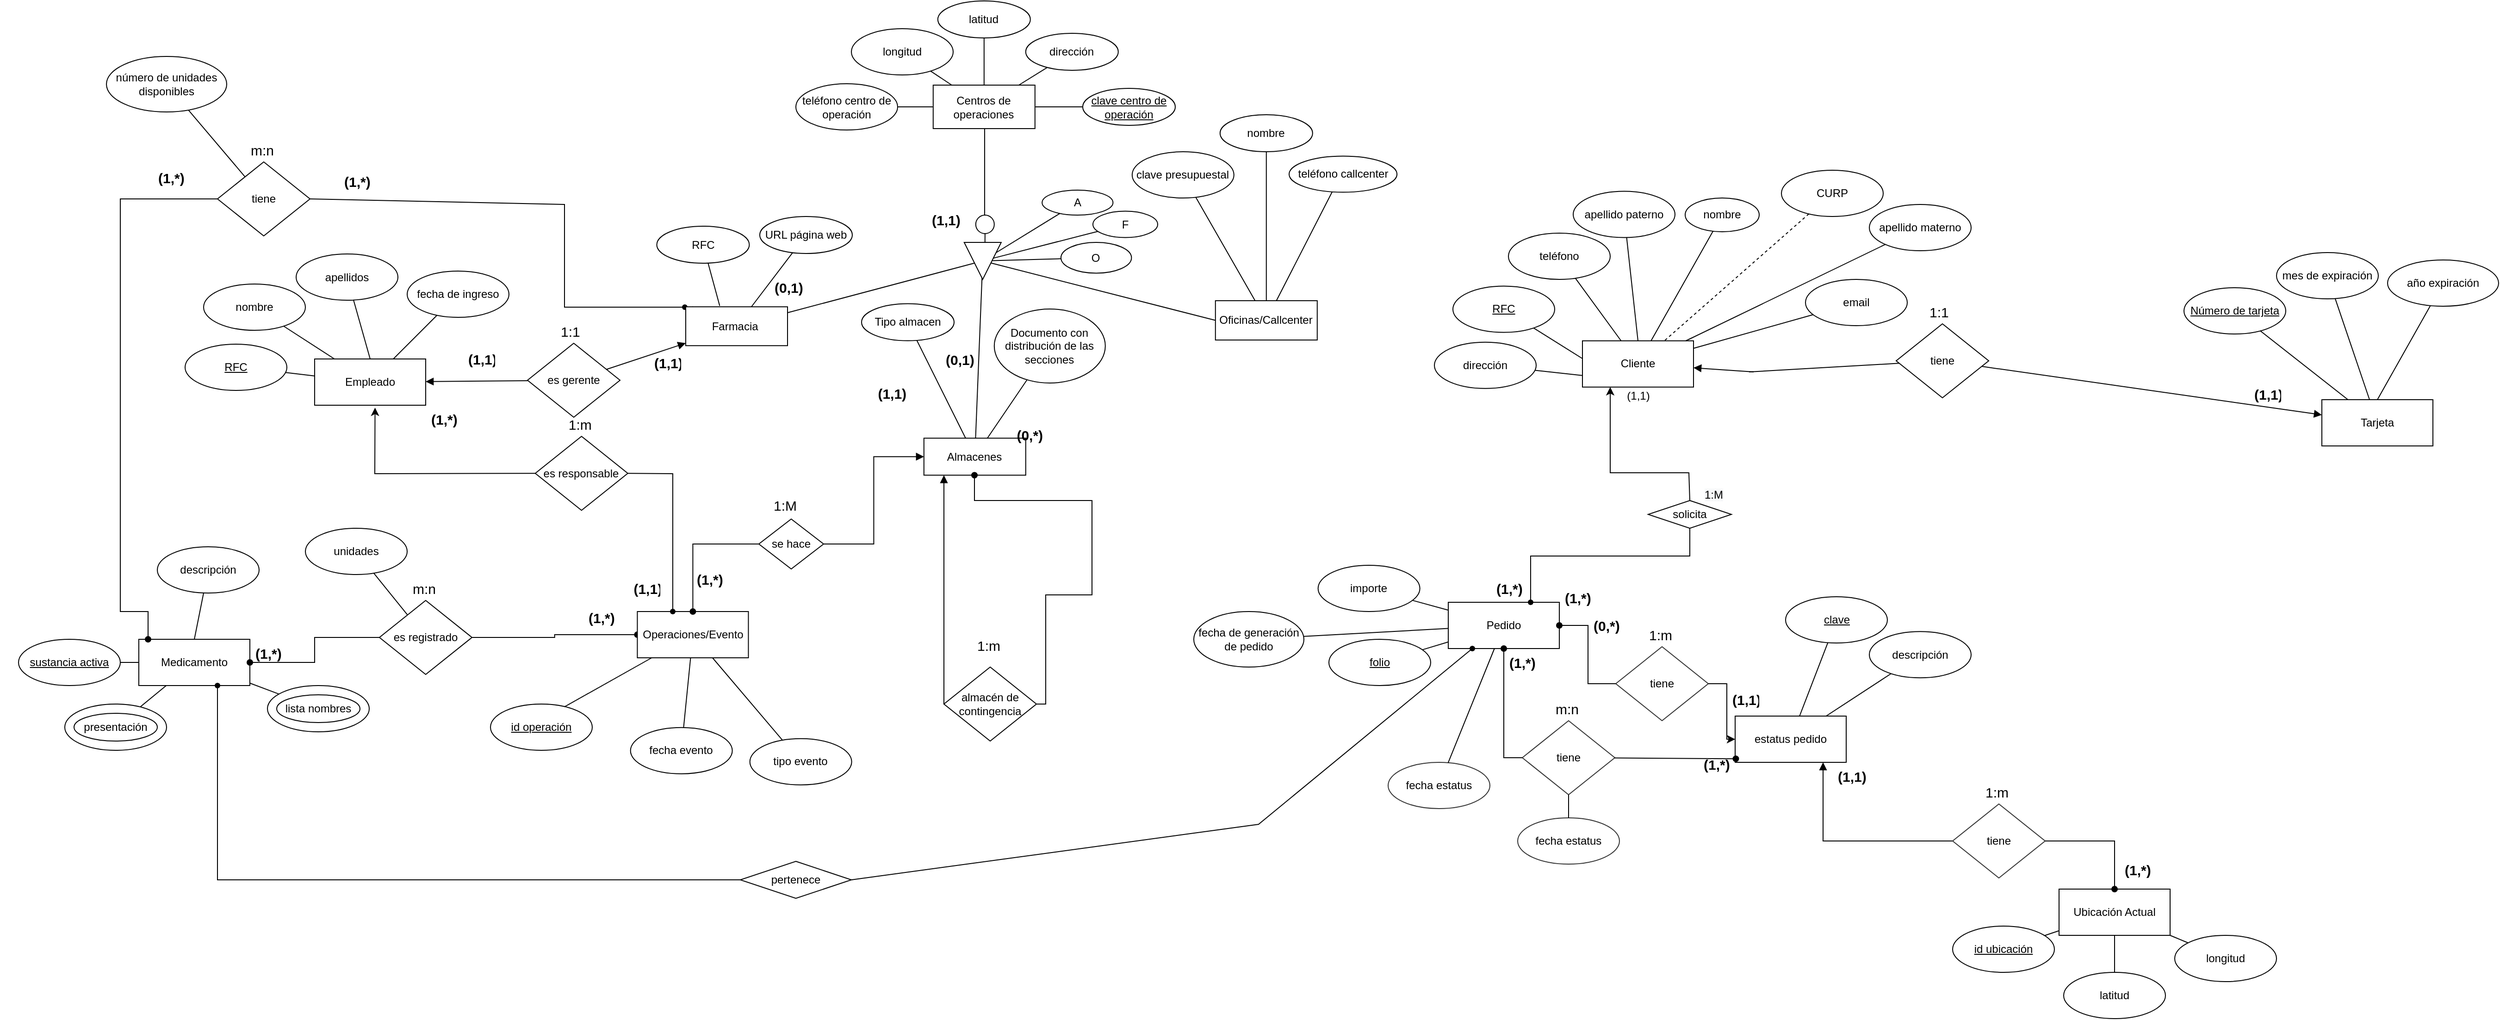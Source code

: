 <mxfile version="15.7.4" type="github">
  <diagram id="R2lEEEUBdFMjLlhIrx00" name="Page-1">
    <mxGraphModel dx="2516" dy="1987" grid="1" gridSize="10" guides="1" tooltips="1" connect="1" arrows="1" fold="1" page="1" pageScale="1" pageWidth="850" pageHeight="1100" math="0" shadow="0" extFonts="Permanent Marker^https://fonts.googleapis.com/css?family=Permanent+Marker">
      <root>
        <mxCell id="0" />
        <mxCell id="1" parent="0" />
        <mxCell id="tm-OnPX0d2Y-sGUrOIOd-40" style="edgeStyle=none;rounded=0;orthogonalLoop=1;jettySize=auto;html=1;startArrow=none;startFill=0;endArrow=none;endFill=0;fontSize=12;" parent="1" target="tm-OnPX0d2Y-sGUrOIOd-38" edge="1">
          <mxGeometry x="-15.0" y="213.12" as="geometry">
            <mxPoint x="120.0" y="288.12" as="targetPoint" />
            <mxPoint x="107.804" y="259.255" as="sourcePoint" />
          </mxGeometry>
        </mxCell>
        <mxCell id="tm-OnPX0d2Y-sGUrOIOd-71" value="" style="group" parent="1" vertex="1" connectable="0">
          <mxGeometry x="-440" y="201" width="540" height="186" as="geometry" />
        </mxCell>
        <mxCell id="tm-OnPX0d2Y-sGUrOIOd-72" value="Empleado" style="whiteSpace=wrap;html=1;align=center;" parent="tm-OnPX0d2Y-sGUrOIOd-71" vertex="1">
          <mxGeometry x="120" y="106" width="120" height="50" as="geometry" />
        </mxCell>
        <mxCell id="tm-OnPX0d2Y-sGUrOIOd-73" style="edgeStyle=none;rounded=0;orthogonalLoop=1;jettySize=auto;html=1;startArrow=none;startFill=0;endArrow=none;endFill=0;" parent="tm-OnPX0d2Y-sGUrOIOd-71" source="tm-OnPX0d2Y-sGUrOIOd-74" target="tm-OnPX0d2Y-sGUrOIOd-72" edge="1">
          <mxGeometry relative="1" as="geometry" />
        </mxCell>
        <mxCell id="tm-OnPX0d2Y-sGUrOIOd-74" value="RFC" style="ellipse;whiteSpace=wrap;html=1;align=center;fontStyle=4;" parent="tm-OnPX0d2Y-sGUrOIOd-71" vertex="1">
          <mxGeometry x="-20" y="90" width="110" height="50" as="geometry" />
        </mxCell>
        <mxCell id="tm-OnPX0d2Y-sGUrOIOd-77" value="" style="group" parent="tm-OnPX0d2Y-sGUrOIOd-71" vertex="1" connectable="0">
          <mxGeometry x="100" y="-7.5" width="110" height="50" as="geometry" />
        </mxCell>
        <mxCell id="tm-OnPX0d2Y-sGUrOIOd-78" value="" style="group" parent="tm-OnPX0d2Y-sGUrOIOd-77" vertex="1" connectable="0">
          <mxGeometry width="110" height="50" as="geometry" />
        </mxCell>
        <mxCell id="tm-OnPX0d2Y-sGUrOIOd-79" value="apellidos" style="ellipse;whiteSpace=wrap;html=1;align=center;" parent="tm-OnPX0d2Y-sGUrOIOd-78" vertex="1">
          <mxGeometry width="110" height="50" as="geometry" />
        </mxCell>
        <mxCell id="tm-OnPX0d2Y-sGUrOIOd-80" style="edgeStyle=none;rounded=0;orthogonalLoop=1;jettySize=auto;html=1;startArrow=none;startFill=0;endArrow=none;endFill=0;" parent="tm-OnPX0d2Y-sGUrOIOd-71" source="tm-OnPX0d2Y-sGUrOIOd-76" target="tm-OnPX0d2Y-sGUrOIOd-72" edge="1">
          <mxGeometry relative="1" as="geometry" />
        </mxCell>
        <mxCell id="tm-OnPX0d2Y-sGUrOIOd-81" value="" style="group" parent="tm-OnPX0d2Y-sGUrOIOd-71" vertex="1" connectable="0">
          <mxGeometry x="300" y="70" width="110" height="50" as="geometry" />
        </mxCell>
        <mxCell id="tm-OnPX0d2Y-sGUrOIOd-84" style="edgeStyle=none;rounded=0;orthogonalLoop=1;jettySize=auto;html=1;entryX=0.5;entryY=0;entryDx=0;entryDy=0;startArrow=none;startFill=0;endArrow=none;endFill=0;" parent="tm-OnPX0d2Y-sGUrOIOd-81" source="tm-OnPX0d2Y-sGUrOIOd-83" edge="1">
          <mxGeometry relative="1" as="geometry" />
        </mxCell>
        <mxCell id="tm-OnPX0d2Y-sGUrOIOd-85" style="edgeStyle=none;rounded=0;orthogonalLoop=1;jettySize=auto;html=1;startArrow=none;startFill=0;endArrow=none;endFill=0;" parent="tm-OnPX0d2Y-sGUrOIOd-71" source="tm-OnPX0d2Y-sGUrOIOd-83" target="tm-OnPX0d2Y-sGUrOIOd-72" edge="1">
          <mxGeometry relative="1" as="geometry" />
        </mxCell>
        <mxCell id="tm-OnPX0d2Y-sGUrOIOd-86" style="edgeStyle=none;rounded=0;orthogonalLoop=1;jettySize=auto;html=1;entryX=0.5;entryY=0;entryDx=0;entryDy=0;startArrow=none;startFill=0;endArrow=none;endFill=0;" parent="tm-OnPX0d2Y-sGUrOIOd-71" source="tm-OnPX0d2Y-sGUrOIOd-79" target="tm-OnPX0d2Y-sGUrOIOd-72" edge="1">
          <mxGeometry relative="1" as="geometry" />
        </mxCell>
        <mxCell id="tm-OnPX0d2Y-sGUrOIOd-75" value="" style="group" parent="tm-OnPX0d2Y-sGUrOIOd-71" vertex="1" connectable="0">
          <mxGeometry y="25" width="110" height="50" as="geometry" />
        </mxCell>
        <mxCell id="tm-OnPX0d2Y-sGUrOIOd-76" value="nombre" style="ellipse;whiteSpace=wrap;html=1;align=center;" parent="tm-OnPX0d2Y-sGUrOIOd-75" vertex="1">
          <mxGeometry width="110" height="50" as="geometry" />
        </mxCell>
        <mxCell id="tm-OnPX0d2Y-sGUrOIOd-83" value="fecha de ingreso" style="ellipse;whiteSpace=wrap;html=1;align=center;" parent="tm-OnPX0d2Y-sGUrOIOd-71" vertex="1">
          <mxGeometry x="220" y="11" width="110" height="50" as="geometry" />
        </mxCell>
        <mxCell id="tm-OnPX0d2Y-sGUrOIOd-294" value="" style="group" parent="tm-OnPX0d2Y-sGUrOIOd-71" vertex="1" connectable="0">
          <mxGeometry x="280" y="61" width="241" height="108" as="geometry" />
        </mxCell>
        <mxCell id="tm-OnPX0d2Y-sGUrOIOd-297" value="es gerente" style="rhombus;whiteSpace=wrap;html=1;" parent="tm-OnPX0d2Y-sGUrOIOd-294" vertex="1">
          <mxGeometry x="70" y="28" width="100" height="80" as="geometry" />
        </mxCell>
        <mxCell id="tm-OnPX0d2Y-sGUrOIOd-298" value="1:1" style="text;strokeColor=none;fillColor=none;spacingLeft=4;spacingRight=4;overflow=hidden;rotatable=0;points=[[0,0.5],[1,0.5]];portConstraint=eastwest;fontSize=15;" parent="tm-OnPX0d2Y-sGUrOIOd-294" vertex="1">
          <mxGeometry x="100" width="40" height="30" as="geometry" />
        </mxCell>
        <mxCell id="tm-OnPX0d2Y-sGUrOIOd-299" value="(1,1)" style="text;strokeColor=none;fillColor=none;spacingLeft=4;spacingRight=4;overflow=hidden;rotatable=0;points=[[0,0.5],[1,0.5]];portConstraint=eastwest;fontSize=15;fontStyle=1" parent="tm-OnPX0d2Y-sGUrOIOd-294" vertex="1">
          <mxGeometry y="30" width="40" height="30" as="geometry" />
        </mxCell>
        <mxCell id="tm-OnPX0d2Y-sGUrOIOd-300" value="(1,1)" style="text;strokeColor=none;fillColor=none;spacingLeft=4;spacingRight=4;overflow=hidden;rotatable=0;points=[[0,0.5],[1,0.5]];portConstraint=eastwest;fontSize=15;fontStyle=1" parent="tm-OnPX0d2Y-sGUrOIOd-294" vertex="1">
          <mxGeometry x="201" y="34" width="40" height="30" as="geometry" />
        </mxCell>
        <mxCell id="tm-OnPX0d2Y-sGUrOIOd-296" style="edgeStyle=none;rounded=0;orthogonalLoop=1;jettySize=auto;html=1;startArrow=none;startFill=0;endArrow=block;endFill=1;" parent="tm-OnPX0d2Y-sGUrOIOd-71" source="tm-OnPX0d2Y-sGUrOIOd-297" target="tm-OnPX0d2Y-sGUrOIOd-72" edge="1">
          <mxGeometry relative="1" as="geometry">
            <mxPoint x="290" y="129" as="targetPoint" />
          </mxGeometry>
        </mxCell>
        <mxCell id="tm-OnPX0d2Y-sGUrOIOd-317" value="(1,*)" style="text;strokeColor=none;fillColor=none;spacingLeft=4;spacingRight=4;overflow=hidden;rotatable=0;points=[[0,0.5],[1,0.5]];portConstraint=eastwest;fontSize=15;fontStyle=1" parent="tm-OnPX0d2Y-sGUrOIOd-71" vertex="1">
          <mxGeometry x="240" y="156" width="40" height="30" as="geometry" />
        </mxCell>
        <mxCell id="ONcXkCCTaV0I2cPtJkJc-39" value="" style="shape=waypoint;sketch=0;fillStyle=solid;size=6;pointerEvents=1;points=[];fillColor=none;resizable=0;rotatable=0;perimeter=centerPerimeter;snapToPoint=1;shadow=0;" vertex="1" parent="tm-OnPX0d2Y-sGUrOIOd-71">
          <mxGeometry x="500" y="30" width="40" height="40" as="geometry" />
        </mxCell>
        <mxCell id="tm-OnPX0d2Y-sGUrOIOd-110" value="" style="group" parent="1" vertex="1" connectable="0">
          <mxGeometry x="-660" y="520" width="410" height="210" as="geometry" />
        </mxCell>
        <mxCell id="tm-OnPX0d2Y-sGUrOIOd-87" value="" style="group" parent="tm-OnPX0d2Y-sGUrOIOd-110" vertex="1" connectable="0">
          <mxGeometry width="410" height="160" as="geometry" />
        </mxCell>
        <mxCell id="tm-OnPX0d2Y-sGUrOIOd-88" value="Medicamento" style="whiteSpace=wrap;html=1;align=center;" parent="tm-OnPX0d2Y-sGUrOIOd-87" vertex="1">
          <mxGeometry x="150" y="90" width="120" height="50" as="geometry" />
        </mxCell>
        <mxCell id="tm-OnPX0d2Y-sGUrOIOd-89" style="edgeStyle=none;rounded=0;orthogonalLoop=1;jettySize=auto;html=1;startArrow=none;startFill=0;endArrow=none;endFill=0;" parent="tm-OnPX0d2Y-sGUrOIOd-87" source="tm-OnPX0d2Y-sGUrOIOd-90" target="tm-OnPX0d2Y-sGUrOIOd-88" edge="1">
          <mxGeometry relative="1" as="geometry" />
        </mxCell>
        <mxCell id="tm-OnPX0d2Y-sGUrOIOd-90" value="sustancia activa" style="ellipse;whiteSpace=wrap;html=1;align=center;fontStyle=4;" parent="tm-OnPX0d2Y-sGUrOIOd-87" vertex="1">
          <mxGeometry x="20" y="90" width="110" height="50" as="geometry" />
        </mxCell>
        <mxCell id="tm-OnPX0d2Y-sGUrOIOd-97" value="" style="group" parent="tm-OnPX0d2Y-sGUrOIOd-87" vertex="1" connectable="0">
          <mxGeometry x="289" y="140" width="110" height="50" as="geometry" />
        </mxCell>
        <mxCell id="tm-OnPX0d2Y-sGUrOIOd-98" value="" style="group" parent="tm-OnPX0d2Y-sGUrOIOd-97" vertex="1" connectable="0">
          <mxGeometry width="110" height="50" as="geometry" />
        </mxCell>
        <mxCell id="tm-OnPX0d2Y-sGUrOIOd-99" value="lista nombres" style="ellipse;whiteSpace=wrap;html=1;align=center;" parent="tm-OnPX0d2Y-sGUrOIOd-98" vertex="1">
          <mxGeometry width="110" height="50" as="geometry" />
        </mxCell>
        <mxCell id="tm-OnPX0d2Y-sGUrOIOd-100" style="edgeStyle=none;rounded=0;orthogonalLoop=1;jettySize=auto;html=1;entryX=0.5;entryY=0;entryDx=0;entryDy=0;startArrow=none;startFill=0;endArrow=none;endFill=0;" parent="tm-OnPX0d2Y-sGUrOIOd-97" source="tm-OnPX0d2Y-sGUrOIOd-99" edge="1">
          <mxGeometry relative="1" as="geometry" />
        </mxCell>
        <mxCell id="tm-OnPX0d2Y-sGUrOIOd-101" style="edgeStyle=none;rounded=0;orthogonalLoop=1;jettySize=auto;html=1;startArrow=none;startFill=0;endArrow=none;endFill=0;" parent="tm-OnPX0d2Y-sGUrOIOd-87" source="tm-OnPX0d2Y-sGUrOIOd-99" target="tm-OnPX0d2Y-sGUrOIOd-88" edge="1">
          <mxGeometry relative="1" as="geometry" />
        </mxCell>
        <mxCell id="tm-OnPX0d2Y-sGUrOIOd-102" style="edgeStyle=none;rounded=0;orthogonalLoop=1;jettySize=auto;html=1;entryX=0.5;entryY=0;entryDx=0;entryDy=0;startArrow=none;startFill=0;endArrow=none;endFill=0;" parent="tm-OnPX0d2Y-sGUrOIOd-87" source="tm-OnPX0d2Y-sGUrOIOd-95" target="tm-OnPX0d2Y-sGUrOIOd-88" edge="1">
          <mxGeometry relative="1" as="geometry" />
        </mxCell>
        <mxCell id="tm-OnPX0d2Y-sGUrOIOd-93" value="" style="group" parent="tm-OnPX0d2Y-sGUrOIOd-87" vertex="1" connectable="0">
          <mxGeometry x="170" y="-10" width="110" height="50" as="geometry" />
        </mxCell>
        <mxCell id="tm-OnPX0d2Y-sGUrOIOd-94" value="" style="group" parent="tm-OnPX0d2Y-sGUrOIOd-93" vertex="1" connectable="0">
          <mxGeometry width="110" height="50" as="geometry" />
        </mxCell>
        <mxCell id="tm-OnPX0d2Y-sGUrOIOd-95" value="descripción" style="ellipse;whiteSpace=wrap;html=1;align=center;" parent="tm-OnPX0d2Y-sGUrOIOd-94" vertex="1">
          <mxGeometry width="110" height="50" as="geometry" />
        </mxCell>
        <mxCell id="tm-OnPX0d2Y-sGUrOIOd-324" value="(1,*)" style="text;strokeColor=none;fillColor=none;spacingLeft=4;spacingRight=4;overflow=hidden;rotatable=0;points=[[0,0.5],[1,0.5]];portConstraint=eastwest;fontSize=15;fontStyle=1" parent="tm-OnPX0d2Y-sGUrOIOd-87" vertex="1">
          <mxGeometry x="270" y="90" width="60" height="20" as="geometry" />
        </mxCell>
        <mxCell id="ONcXkCCTaV0I2cPtJkJc-17" value="" style="shape=waypoint;sketch=0;fillStyle=solid;size=6;pointerEvents=1;points=[];fillColor=none;resizable=0;rotatable=0;perimeter=centerPerimeter;snapToPoint=1;shadow=0;" vertex="1" parent="tm-OnPX0d2Y-sGUrOIOd-87">
          <mxGeometry x="215" y="120" width="40" height="40" as="geometry" />
        </mxCell>
        <mxCell id="tm-OnPX0d2Y-sGUrOIOd-103" value="lista nombres" style="ellipse;whiteSpace=wrap;html=1;align=center;" parent="tm-OnPX0d2Y-sGUrOIOd-110" vertex="1">
          <mxGeometry x="299" y="150" width="90" height="30" as="geometry" />
        </mxCell>
        <mxCell id="tm-OnPX0d2Y-sGUrOIOd-104" value="" style="group" parent="tm-OnPX0d2Y-sGUrOIOd-110" vertex="1" connectable="0">
          <mxGeometry x="70" y="160" width="110" height="50" as="geometry" />
        </mxCell>
        <mxCell id="tm-OnPX0d2Y-sGUrOIOd-105" value="" style="group" parent="tm-OnPX0d2Y-sGUrOIOd-104" vertex="1" connectable="0">
          <mxGeometry width="110" height="50" as="geometry" />
        </mxCell>
        <mxCell id="tm-OnPX0d2Y-sGUrOIOd-106" value="lista nombres" style="ellipse;whiteSpace=wrap;html=1;align=center;" parent="tm-OnPX0d2Y-sGUrOIOd-105" vertex="1">
          <mxGeometry width="110" height="50" as="geometry" />
        </mxCell>
        <mxCell id="tm-OnPX0d2Y-sGUrOIOd-107" style="edgeStyle=none;rounded=0;orthogonalLoop=1;jettySize=auto;html=1;entryX=0.5;entryY=0;entryDx=0;entryDy=0;startArrow=none;startFill=0;endArrow=none;endFill=0;" parent="tm-OnPX0d2Y-sGUrOIOd-104" source="tm-OnPX0d2Y-sGUrOIOd-106" edge="1">
          <mxGeometry relative="1" as="geometry" />
        </mxCell>
        <mxCell id="tm-OnPX0d2Y-sGUrOIOd-109" value="presentación" style="ellipse;whiteSpace=wrap;html=1;align=center;" parent="tm-OnPX0d2Y-sGUrOIOd-110" vertex="1">
          <mxGeometry x="80" y="170" width="90" height="30" as="geometry" />
        </mxCell>
        <mxCell id="tm-OnPX0d2Y-sGUrOIOd-108" style="edgeStyle=none;rounded=0;orthogonalLoop=1;jettySize=auto;html=1;startArrow=none;startFill=0;endArrow=none;endFill=0;" parent="tm-OnPX0d2Y-sGUrOIOd-110" source="tm-OnPX0d2Y-sGUrOIOd-106" target="tm-OnPX0d2Y-sGUrOIOd-88" edge="1">
          <mxGeometry relative="1" as="geometry">
            <mxPoint x="270" y="176.724" as="targetPoint" />
          </mxGeometry>
        </mxCell>
        <mxCell id="tm-OnPX0d2Y-sGUrOIOd-128" value="" style="group" parent="1" vertex="1" connectable="0">
          <mxGeometry x="-495" y="66" width="241" height="108" as="geometry" />
        </mxCell>
        <mxCell id="tm-OnPX0d2Y-sGUrOIOd-131" value="tiene" style="rhombus;whiteSpace=wrap;html=1;" parent="tm-OnPX0d2Y-sGUrOIOd-128" vertex="1">
          <mxGeometry x="70" y="28" width="100" height="80" as="geometry" />
        </mxCell>
        <mxCell id="tm-OnPX0d2Y-sGUrOIOd-132" value="m:n" style="text;strokeColor=none;fillColor=none;spacingLeft=4;spacingRight=4;overflow=hidden;rotatable=0;points=[[0,0.5],[1,0.5]];portConstraint=eastwest;fontSize=15;" parent="tm-OnPX0d2Y-sGUrOIOd-128" vertex="1">
          <mxGeometry x="100" width="40" height="30" as="geometry" />
        </mxCell>
        <mxCell id="tm-OnPX0d2Y-sGUrOIOd-133" value="(1,*)" style="text;strokeColor=none;fillColor=none;spacingLeft=4;spacingRight=4;overflow=hidden;rotatable=0;points=[[0,0.5],[1,0.5]];portConstraint=eastwest;fontSize=15;fontStyle=1" parent="tm-OnPX0d2Y-sGUrOIOd-128" vertex="1">
          <mxGeometry y="30" width="40" height="30" as="geometry" />
        </mxCell>
        <mxCell id="tm-OnPX0d2Y-sGUrOIOd-134" value="(1,*)" style="text;strokeColor=none;fillColor=none;spacingLeft=4;spacingRight=4;overflow=hidden;rotatable=0;points=[[0,0.5],[1,0.5]];portConstraint=eastwest;fontSize=15;fontStyle=1" parent="tm-OnPX0d2Y-sGUrOIOd-128" vertex="1">
          <mxGeometry x="201" y="34" width="40" height="30" as="geometry" />
        </mxCell>
        <mxCell id="tm-OnPX0d2Y-sGUrOIOd-120" style="edgeStyle=none;rounded=0;orthogonalLoop=1;jettySize=auto;html=1;startArrow=none;startFill=0;endArrow=none;endFill=0;" parent="1" source="tm-OnPX0d2Y-sGUrOIOd-116" target="tm-OnPX0d2Y-sGUrOIOd-131" edge="1">
          <mxGeometry relative="1" as="geometry">
            <mxPoint x="-147.368" y="110" as="targetPoint" />
          </mxGeometry>
        </mxCell>
        <mxCell id="tm-OnPX0d2Y-sGUrOIOd-220" value="" style="group" parent="1" vertex="1" connectable="0">
          <mxGeometry x="755" y="480" width="502" height="218" as="geometry" />
        </mxCell>
        <mxCell id="tm-OnPX0d2Y-sGUrOIOd-221" value="Pedido" style="whiteSpace=wrap;html=1;align=center;" parent="tm-OnPX0d2Y-sGUrOIOd-220" vertex="1">
          <mxGeometry x="150" y="90" width="120" height="50" as="geometry" />
        </mxCell>
        <mxCell id="tm-OnPX0d2Y-sGUrOIOd-235" style="edgeStyle=none;rounded=0;orthogonalLoop=1;jettySize=auto;html=1;startArrow=none;startFill=0;endArrow=none;endFill=0;" parent="tm-OnPX0d2Y-sGUrOIOd-220" source="tm-OnPX0d2Y-sGUrOIOd-228" target="tm-OnPX0d2Y-sGUrOIOd-221" edge="1">
          <mxGeometry relative="1" as="geometry" />
        </mxCell>
        <mxCell id="tm-OnPX0d2Y-sGUrOIOd-358" value="(1,*)" style="text;strokeColor=none;fillColor=none;spacingLeft=4;spacingRight=4;overflow=hidden;rotatable=0;points=[[0,0.5],[1,0.5]];portConstraint=eastwest;fontSize=15;fontStyle=1" parent="tm-OnPX0d2Y-sGUrOIOd-220" vertex="1">
          <mxGeometry x="270" y="70" width="40" height="30" as="geometry" />
        </mxCell>
        <mxCell id="tm-OnPX0d2Y-sGUrOIOd-359" value="(1,*)" style="text;strokeColor=none;fillColor=none;spacingLeft=4;spacingRight=4;overflow=hidden;rotatable=0;points=[[0,0.5],[1,0.5]];portConstraint=eastwest;fontSize=15;fontStyle=1" parent="tm-OnPX0d2Y-sGUrOIOd-220" vertex="1">
          <mxGeometry x="196" y="60" width="40" height="30" as="geometry" />
        </mxCell>
        <mxCell id="tm-OnPX0d2Y-sGUrOIOd-226" value="" style="group" parent="tm-OnPX0d2Y-sGUrOIOd-220" vertex="1" connectable="0">
          <mxGeometry x="9.32" y="50" width="110" height="50" as="geometry" />
        </mxCell>
        <mxCell id="tm-OnPX0d2Y-sGUrOIOd-227" value="" style="group" parent="tm-OnPX0d2Y-sGUrOIOd-226" vertex="1" connectable="0">
          <mxGeometry width="110" height="50" as="geometry" />
        </mxCell>
        <mxCell id="tm-OnPX0d2Y-sGUrOIOd-228" value="importe" style="ellipse;whiteSpace=wrap;html=1;align=center;" parent="tm-OnPX0d2Y-sGUrOIOd-227" vertex="1">
          <mxGeometry width="110" height="50" as="geometry" />
        </mxCell>
        <mxCell id="tm-OnPX0d2Y-sGUrOIOd-223" value="folio" style="ellipse;whiteSpace=wrap;html=1;align=center;fontStyle=4;" parent="tm-OnPX0d2Y-sGUrOIOd-220" vertex="1">
          <mxGeometry x="21" y="130" width="110" height="50" as="geometry" />
        </mxCell>
        <mxCell id="tm-OnPX0d2Y-sGUrOIOd-222" style="edgeStyle=none;rounded=0;orthogonalLoop=1;jettySize=auto;html=1;startArrow=none;startFill=0;endArrow=none;endFill=0;" parent="tm-OnPX0d2Y-sGUrOIOd-220" source="tm-OnPX0d2Y-sGUrOIOd-223" target="tm-OnPX0d2Y-sGUrOIOd-221" edge="1">
          <mxGeometry relative="1" as="geometry" />
        </mxCell>
        <mxCell id="tm-OnPX0d2Y-sGUrOIOd-361" value="" style="group;strokeColor=none;strokeWidth=3;fillColor=none;" parent="tm-OnPX0d2Y-sGUrOIOd-220" vertex="1" connectable="0">
          <mxGeometry x="261" y="110" width="241" height="108" as="geometry" />
        </mxCell>
        <mxCell id="tm-OnPX0d2Y-sGUrOIOd-364" value="tiene" style="rhombus;whiteSpace=wrap;html=1;strokeColor=#333333;strokeWidth=1;fillColor=none;" parent="tm-OnPX0d2Y-sGUrOIOd-361" vertex="1">
          <mxGeometry x="70" y="28" width="100" height="80" as="geometry" />
        </mxCell>
        <mxCell id="tm-OnPX0d2Y-sGUrOIOd-365" value="1:m" style="text;strokeColor=none;fillColor=none;spacingLeft=4;spacingRight=4;overflow=hidden;rotatable=0;points=[[0,0.5],[1,0.5]];portConstraint=eastwest;fontSize=15;" parent="tm-OnPX0d2Y-sGUrOIOd-361" vertex="1">
          <mxGeometry x="100" width="40" height="30" as="geometry" />
        </mxCell>
        <mxCell id="tm-OnPX0d2Y-sGUrOIOd-367" value="(1,1)" style="text;strokeColor=none;fillColor=none;spacingLeft=4;spacingRight=4;overflow=hidden;rotatable=0;points=[[0,0.5],[1,0.5]];portConstraint=eastwest;fontSize=15;fontStyle=1" parent="tm-OnPX0d2Y-sGUrOIOd-361" vertex="1">
          <mxGeometry x="190" y="70" width="40" height="30" as="geometry" />
        </mxCell>
        <mxCell id="tm-OnPX0d2Y-sGUrOIOd-363" style="edgeStyle=orthogonalEdgeStyle;rounded=0;orthogonalLoop=1;jettySize=auto;html=1;startArrow=none;startFill=0;endArrow=oval;endFill=1;" parent="tm-OnPX0d2Y-sGUrOIOd-220" source="tm-OnPX0d2Y-sGUrOIOd-364" target="tm-OnPX0d2Y-sGUrOIOd-221" edge="1">
          <mxGeometry relative="1" as="geometry">
            <mxPoint x="211" y="218" as="targetPoint" />
            <Array as="points">
              <mxPoint x="301" y="178" />
              <mxPoint x="301" y="115" />
            </Array>
          </mxGeometry>
        </mxCell>
        <mxCell id="tm-OnPX0d2Y-sGUrOIOd-366" value="(0,*)" style="text;strokeColor=none;fillColor=none;spacingLeft=4;spacingRight=4;overflow=hidden;rotatable=0;points=[[0,0.5],[1,0.5]];portConstraint=eastwest;fontSize=15;fontStyle=1" parent="tm-OnPX0d2Y-sGUrOIOd-220" vertex="1">
          <mxGeometry x="301" y="100" width="40" height="30" as="geometry" />
        </mxCell>
        <mxCell id="tm-OnPX0d2Y-sGUrOIOd-377" value="(1,*)" style="text;strokeColor=none;fillColor=none;spacingLeft=4;spacingRight=4;overflow=hidden;rotatable=0;points=[[0,0.5],[1,0.5]];portConstraint=eastwest;fontSize=15;fontStyle=1" parent="tm-OnPX0d2Y-sGUrOIOd-220" vertex="1">
          <mxGeometry x="210" y="140" width="41" height="30" as="geometry" />
        </mxCell>
        <mxCell id="ONcXkCCTaV0I2cPtJkJc-19" value="" style="shape=waypoint;sketch=0;fillStyle=solid;size=6;pointerEvents=1;points=[];fillColor=none;resizable=0;rotatable=0;perimeter=centerPerimeter;snapToPoint=1;shadow=0;" vertex="1" parent="tm-OnPX0d2Y-sGUrOIOd-220">
          <mxGeometry x="156" y="120" width="40" height="40" as="geometry" />
        </mxCell>
        <mxCell id="ONcXkCCTaV0I2cPtJkJc-21" value="solicita" style="shape=rhombus;perimeter=rhombusPerimeter;whiteSpace=wrap;html=1;align=center;" vertex="1" parent="tm-OnPX0d2Y-sGUrOIOd-220">
          <mxGeometry x="366" y="-20" width="90" height="30" as="geometry" />
        </mxCell>
        <mxCell id="ONcXkCCTaV0I2cPtJkJc-22" value="" style="endArrow=none;html=1;startArrow=none;rounded=0;exitX=0.5;exitY=1;exitDx=0;exitDy=0;" edge="1" source="ONcXkCCTaV0I2cPtJkJc-21" parent="tm-OnPX0d2Y-sGUrOIOd-220" target="ONcXkCCTaV0I2cPtJkJc-28">
          <mxGeometry width="50" height="50" relative="1" as="geometry">
            <mxPoint x="289" y="-9.5" as="sourcePoint" />
            <mxPoint x="262" y="20" as="targetPoint" />
            <Array as="points">
              <mxPoint x="411" y="40" />
              <mxPoint x="239" y="40" />
              <mxPoint x="239" y="70" />
            </Array>
          </mxGeometry>
        </mxCell>
        <mxCell id="ONcXkCCTaV0I2cPtJkJc-28" value="" style="shape=waypoint;sketch=0;fillStyle=solid;size=6;pointerEvents=1;points=[];fillColor=none;resizable=0;rotatable=0;perimeter=centerPerimeter;snapToPoint=1;shadow=0;" vertex="1" parent="tm-OnPX0d2Y-sGUrOIOd-220">
          <mxGeometry x="219" y="70" width="40" height="40" as="geometry" />
        </mxCell>
        <mxCell id="tm-OnPX0d2Y-sGUrOIOd-5" value="&lt;font style=&quot;font-size: 12px&quot;&gt;Almacenes&lt;/font&gt;" style="whiteSpace=wrap;html=1;align=center;fontSize=12;" parent="1" vertex="1">
          <mxGeometry x="338.4" y="392.62" width="110" height="40" as="geometry" />
        </mxCell>
        <mxCell id="tm-OnPX0d2Y-sGUrOIOd-7" value="" style="endArrow=none;html=1;fontSize=12;rounded=0;" parent="1" source="tm-OnPX0d2Y-sGUrOIOd-3" target="tm-OnPX0d2Y-sGUrOIOd-5" edge="1">
          <mxGeometry x="172.5" y="279.62" width="50" height="50" as="geometry">
            <mxPoint x="393.4" y="369.62" as="sourcePoint" />
            <mxPoint x="458.4" y="319.62" as="targetPoint" />
          </mxGeometry>
        </mxCell>
        <mxCell id="tm-OnPX0d2Y-sGUrOIOd-14" style="edgeStyle=none;rounded=0;orthogonalLoop=1;jettySize=auto;html=1;startArrow=none;startFill=0;endArrow=none;endFill=0;fontSize=12;" parent="1" source="tm-OnPX0d2Y-sGUrOIOd-44" target="tm-OnPX0d2Y-sGUrOIOd-5" edge="1">
          <mxGeometry x="159.1" y="432.12" as="geometry">
            <mxPoint x="294.1" y="507.12" as="targetPoint" />
          </mxGeometry>
        </mxCell>
        <mxCell id="tm-OnPX0d2Y-sGUrOIOd-15" style="edgeStyle=none;rounded=0;orthogonalLoop=1;jettySize=auto;html=1;startArrow=none;startFill=0;endArrow=none;endFill=0;fontSize=12;" parent="1" source="tm-OnPX0d2Y-sGUrOIOd-13" target="tm-OnPX0d2Y-sGUrOIOd-5" edge="1">
          <mxGeometry x="119.1" y="403.12" as="geometry">
            <mxPoint x="254.1" y="478.12" as="targetPoint" />
          </mxGeometry>
        </mxCell>
        <mxCell id="tm-OnPX0d2Y-sGUrOIOd-16" value="" style="group;fontSize=12;" parent="1" vertex="1" connectable="0">
          <mxGeometry x="394.2" y="379.62" width="100" height="61" as="geometry" />
        </mxCell>
        <mxCell id="tm-OnPX0d2Y-sGUrOIOd-295" style="edgeStyle=none;rounded=0;orthogonalLoop=1;jettySize=auto;html=1;startArrow=none;startFill=0;endArrow=block;endFill=1;" parent="1" source="tm-OnPX0d2Y-sGUrOIOd-297" target="tm-OnPX0d2Y-sGUrOIOd-38" edge="1">
          <mxGeometry relative="1" as="geometry">
            <mxPoint x="70" y="329" as="targetPoint" />
          </mxGeometry>
        </mxCell>
        <mxCell id="tm-OnPX0d2Y-sGUrOIOd-302" style="edgeStyle=orthogonalEdgeStyle;rounded=0;orthogonalLoop=1;jettySize=auto;html=1;startArrow=none;startFill=0;endArrow=oval;endFill=1;" parent="1" source="tm-OnPX0d2Y-sGUrOIOd-304" target="tm-OnPX0d2Y-sGUrOIOd-5" edge="1">
          <mxGeometry relative="1" as="geometry">
            <mxPoint x="269" y="458" as="targetPoint" />
            <Array as="points">
              <mxPoint x="470" y="680" />
              <mxPoint x="470" y="562" />
              <mxPoint x="520" y="562" />
              <mxPoint x="520" y="460" />
              <mxPoint x="393" y="460" />
            </Array>
          </mxGeometry>
        </mxCell>
        <mxCell id="tm-OnPX0d2Y-sGUrOIOd-303" style="edgeStyle=orthogonalEdgeStyle;rounded=0;orthogonalLoop=1;jettySize=auto;html=1;startArrow=none;startFill=0;endArrow=block;endFill=1;" parent="1" source="tm-OnPX0d2Y-sGUrOIOd-304" target="tm-OnPX0d2Y-sGUrOIOd-5" edge="1">
          <mxGeometry relative="1" as="geometry">
            <mxPoint x="39" y="458" as="targetPoint" />
            <Array as="points">
              <mxPoint x="360" y="500" />
              <mxPoint x="360" y="500" />
            </Array>
          </mxGeometry>
        </mxCell>
        <mxCell id="tm-OnPX0d2Y-sGUrOIOd-268" value="" style="group" parent="1" vertex="1" connectable="0">
          <mxGeometry x="1100" y="220" width="440" height="263" as="geometry" />
        </mxCell>
        <mxCell id="tm-OnPX0d2Y-sGUrOIOd-284" value="" style="group" parent="tm-OnPX0d2Y-sGUrOIOd-268" vertex="1" connectable="0">
          <mxGeometry x="-200" y="-22.62" width="501" height="285.62" as="geometry" />
        </mxCell>
        <mxCell id="tm-OnPX0d2Y-sGUrOIOd-151" value="" style="group" parent="tm-OnPX0d2Y-sGUrOIOd-284" vertex="1" connectable="0">
          <mxGeometry width="501" height="173.12" as="geometry" />
        </mxCell>
        <mxCell id="tm-OnPX0d2Y-sGUrOIOd-152" value="Cliente" style="whiteSpace=wrap;html=1;align=center;" parent="tm-OnPX0d2Y-sGUrOIOd-151" vertex="1">
          <mxGeometry x="150" y="90" width="120" height="50" as="geometry" />
        </mxCell>
        <mxCell id="tm-OnPX0d2Y-sGUrOIOd-352" value="" style="edgeStyle=none;rounded=0;orthogonalLoop=1;jettySize=auto;html=1;startArrow=none;startFill=0;endArrow=none;endFill=0;" parent="tm-OnPX0d2Y-sGUrOIOd-151" source="tm-OnPX0d2Y-sGUrOIOd-179" target="tm-OnPX0d2Y-sGUrOIOd-152" edge="1">
          <mxGeometry x="320" y="210" as="geometry">
            <mxPoint x="341" y="75.62" as="targetPoint" />
            <mxPoint x="1219.812" y="457.156" as="sourcePoint" />
          </mxGeometry>
        </mxCell>
        <mxCell id="tm-OnPX0d2Y-sGUrOIOd-287" style="edgeStyle=none;rounded=0;orthogonalLoop=1;jettySize=auto;html=1;startArrow=none;startFill=0;endArrow=block;endFill=1;" parent="tm-OnPX0d2Y-sGUrOIOd-151" target="tm-OnPX0d2Y-sGUrOIOd-152" edge="1">
          <mxGeometry x="200" y="-7.38" as="geometry">
            <mxPoint x="659" y="131.62" as="targetPoint" />
            <mxPoint x="335" y="123.621" as="sourcePoint" />
          </mxGeometry>
        </mxCell>
        <mxCell id="ONcXkCCTaV0I2cPtJkJc-25" value="(1,1)" style="text;html=1;align=center;verticalAlign=middle;resizable=0;points=[];autosize=1;strokeColor=none;fillColor=none;" vertex="1" parent="tm-OnPX0d2Y-sGUrOIOd-151">
          <mxGeometry x="190" y="140" width="40" height="20" as="geometry" />
        </mxCell>
        <mxCell id="tm-OnPX0d2Y-sGUrOIOd-178" value="" style="group" parent="tm-OnPX0d2Y-sGUrOIOd-151" vertex="1" connectable="0">
          <mxGeometry x="391" y="23.62" width="110" height="50" as="geometry" />
        </mxCell>
        <mxCell id="tm-OnPX0d2Y-sGUrOIOd-179" value="email" style="ellipse;whiteSpace=wrap;html=1;align=center;" parent="tm-OnPX0d2Y-sGUrOIOd-178" vertex="1">
          <mxGeometry width="110" height="50" as="geometry" />
        </mxCell>
        <mxCell id="tm-OnPX0d2Y-sGUrOIOd-182" value="teléfono" style="ellipse;whiteSpace=wrap;html=1;align=center;" parent="tm-OnPX0d2Y-sGUrOIOd-151" vertex="1">
          <mxGeometry x="70" y="-26.38" width="110" height="50" as="geometry" />
        </mxCell>
        <mxCell id="tm-OnPX0d2Y-sGUrOIOd-183" style="edgeStyle=none;rounded=0;orthogonalLoop=1;jettySize=auto;html=1;startArrow=none;startFill=0;endArrow=none;endFill=0;" parent="tm-OnPX0d2Y-sGUrOIOd-151" source="tm-OnPX0d2Y-sGUrOIOd-182" target="tm-OnPX0d2Y-sGUrOIOd-152" edge="1">
          <mxGeometry x="179" y="317" as="geometry">
            <mxPoint x="224" y="347" as="targetPoint" />
          </mxGeometry>
        </mxCell>
        <mxCell id="tm-OnPX0d2Y-sGUrOIOd-161" value="" style="group" parent="tm-OnPX0d2Y-sGUrOIOd-284" vertex="1" connectable="0">
          <mxGeometry x="381" y="-84.38" width="110" height="50" as="geometry" />
        </mxCell>
        <mxCell id="tm-OnPX0d2Y-sGUrOIOd-164" style="edgeStyle=none;rounded=0;orthogonalLoop=1;jettySize=auto;html=1;entryX=0.5;entryY=0;entryDx=0;entryDy=0;startArrow=none;startFill=0;endArrow=none;endFill=0;" parent="tm-OnPX0d2Y-sGUrOIOd-161" source="tm-OnPX0d2Y-sGUrOIOd-163" edge="1">
          <mxGeometry relative="1" as="geometry" />
        </mxCell>
        <mxCell id="tm-OnPX0d2Y-sGUrOIOd-171" value="CURP" style="ellipse;whiteSpace=wrap;html=1;align=center;" parent="tm-OnPX0d2Y-sGUrOIOd-161" vertex="1">
          <mxGeometry x="-16" y="-10" width="110" height="50" as="geometry" />
        </mxCell>
        <mxCell id="tm-OnPX0d2Y-sGUrOIOd-160" style="edgeStyle=none;rounded=0;orthogonalLoop=1;jettySize=auto;html=1;startArrow=none;startFill=0;endArrow=none;endFill=0;" parent="tm-OnPX0d2Y-sGUrOIOd-284" source="tm-OnPX0d2Y-sGUrOIOd-156" target="tm-OnPX0d2Y-sGUrOIOd-152" edge="1">
          <mxGeometry relative="1" as="geometry" />
        </mxCell>
        <mxCell id="tm-OnPX0d2Y-sGUrOIOd-153" style="edgeStyle=none;rounded=0;orthogonalLoop=1;jettySize=auto;html=1;startArrow=none;startFill=0;endArrow=none;endFill=0;entryX=-0.003;entryY=0.38;entryDx=0;entryDy=0;entryPerimeter=0;" parent="tm-OnPX0d2Y-sGUrOIOd-284" source="tm-OnPX0d2Y-sGUrOIOd-154" target="tm-OnPX0d2Y-sGUrOIOd-152" edge="1">
          <mxGeometry relative="1" as="geometry" />
        </mxCell>
        <mxCell id="tm-OnPX0d2Y-sGUrOIOd-1" value="" style="group" parent="tm-OnPX0d2Y-sGUrOIOd-284" vertex="1" connectable="0">
          <mxGeometry x="-759" y="-154.38" width="1109" height="398" as="geometry" />
        </mxCell>
        <mxCell id="tm-OnPX0d2Y-sGUrOIOd-2" style="edgeStyle=orthogonalEdgeStyle;rounded=0;orthogonalLoop=1;jettySize=auto;html=1;endArrow=none;endFill=0;fontSize=12;" parent="tm-OnPX0d2Y-sGUrOIOd-1" target="tm-OnPX0d2Y-sGUrOIOd-26" edge="1">
          <mxGeometry x="40.0" y="88" as="geometry">
            <mxPoint x="263.0" y="117.0" as="sourcePoint" />
            <mxPoint x="267.6" y="88" as="targetPoint" />
            <Array as="points">
              <mxPoint x="263.0" y="117" />
            </Array>
          </mxGeometry>
        </mxCell>
        <mxCell id="tm-OnPX0d2Y-sGUrOIOd-3" value="&lt;div style=&quot;text-align: justify&quot;&gt;&lt;br&gt;&lt;/div&gt;" style="triangle;whiteSpace=wrap;html=1;rotation=90;align=center;fontSize=12;" parent="tm-OnPX0d2Y-sGUrOIOd-1" vertex="1">
          <mxGeometry x="240.9" y="138" width="40" height="40" as="geometry" />
        </mxCell>
        <mxCell id="tm-OnPX0d2Y-sGUrOIOd-6" value="" style="endArrow=none;html=1;fontSize=12;rounded=0;" parent="tm-OnPX0d2Y-sGUrOIOd-1" source="tm-OnPX0d2Y-sGUrOIOd-38" target="tm-OnPX0d2Y-sGUrOIOd-3" edge="1">
          <mxGeometry x="40.0" y="88" width="50" height="50" as="geometry">
            <mxPoint x="125.9" y="158" as="sourcePoint" />
            <mxPoint x="175.9" y="108" as="targetPoint" />
          </mxGeometry>
        </mxCell>
        <mxCell id="tm-OnPX0d2Y-sGUrOIOd-8" value="" style="endArrow=none;html=1;fontSize=12;rounded=0;entryX=0;entryY=0.5;entryDx=0;entryDy=0;" parent="tm-OnPX0d2Y-sGUrOIOd-1" source="tm-OnPX0d2Y-sGUrOIOd-3" edge="1" target="tm-OnPX0d2Y-sGUrOIOd-4">
          <mxGeometry x="40.0" y="88" width="50" height="50" as="geometry">
            <mxPoint x="275.9" y="178" as="sourcePoint" />
            <mxPoint x="600" y="270" as="targetPoint" />
          </mxGeometry>
        </mxCell>
        <mxCell id="tm-OnPX0d2Y-sGUrOIOd-9" value="" style="group;fontSize=12;" parent="tm-OnPX0d2Y-sGUrOIOd-1" vertex="1" connectable="0">
          <mxGeometry x="191.7" y="88" width="100" height="61" as="geometry" />
        </mxCell>
        <mxCell id="tm-OnPX0d2Y-sGUrOIOd-10" style="edgeStyle=none;rounded=0;orthogonalLoop=1;jettySize=auto;html=1;startArrow=none;startFill=0;endArrow=none;endFill=0;fontSize=12;" parent="tm-OnPX0d2Y-sGUrOIOd-1" source="tm-OnPX0d2Y-sGUrOIOd-55" target="tm-OnPX0d2Y-sGUrOIOd-3" edge="1">
          <mxGeometry x="106.7" y="74" as="geometry">
            <mxPoint x="301.7" y="149" as="targetPoint" />
          </mxGeometry>
        </mxCell>
        <mxCell id="tm-OnPX0d2Y-sGUrOIOd-19" value="(1,1)" style="text;strokeColor=none;fillColor=none;spacingLeft=4;spacingRight=4;overflow=hidden;rotatable=0;points=[[0,0.5],[1,0.5]];portConstraint=eastwest;fontSize=15;fontStyle=1" parent="tm-OnPX0d2Y-sGUrOIOd-1" vertex="1">
          <mxGeometry x="200.0" y="98.5" width="50" height="30" as="geometry" />
        </mxCell>
        <mxCell id="tm-OnPX0d2Y-sGUrOIOd-20" style="edgeStyle=none;rounded=0;orthogonalLoop=1;jettySize=auto;html=1;startArrow=none;startFill=0;endArrow=none;endFill=0;fontSize=12;" parent="tm-OnPX0d2Y-sGUrOIOd-1" source="tm-OnPX0d2Y-sGUrOIOd-35" target="tm-OnPX0d2Y-sGUrOIOd-3" edge="1">
          <mxGeometry x="152.41" y="36.04" as="geometry">
            <mxPoint x="318.402" y="116.456" as="targetPoint" />
          </mxGeometry>
        </mxCell>
        <mxCell id="tm-OnPX0d2Y-sGUrOIOd-21" style="edgeStyle=none;rounded=0;orthogonalLoop=1;jettySize=auto;html=1;startArrow=none;startFill=0;endArrow=none;endFill=0;fontSize=12;" parent="tm-OnPX0d2Y-sGUrOIOd-1" source="tm-OnPX0d2Y-sGUrOIOd-54" target="tm-OnPX0d2Y-sGUrOIOd-3" edge="1">
          <mxGeometry x="176.01" y="74" as="geometry">
            <mxPoint x="342.002" y="154.416" as="targetPoint" />
          </mxGeometry>
        </mxCell>
        <mxCell id="tm-OnPX0d2Y-sGUrOIOd-22" style="edgeStyle=orthogonalEdgeStyle;curved=1;orthogonalLoop=1;jettySize=auto;html=1;exitX=0.5;exitY=1;exitDx=0;exitDy=0;endArrow=none;endFill=0;fontSize=12;rounded=0;" parent="tm-OnPX0d2Y-sGUrOIOd-1" source="tm-OnPX0d2Y-sGUrOIOd-23" edge="1">
          <mxGeometry x="40.0" y="88" as="geometry">
            <mxPoint x="263.387" y="138.0" as="targetPoint" />
          </mxGeometry>
        </mxCell>
        <mxCell id="tm-OnPX0d2Y-sGUrOIOd-23" value="" style="ellipse;whiteSpace=wrap;html=1;aspect=fixed;fontSize=12;" parent="tm-OnPX0d2Y-sGUrOIOd-1" vertex="1">
          <mxGeometry x="253.4" y="108.5" width="20" height="20" as="geometry" />
        </mxCell>
        <mxCell id="tm-OnPX0d2Y-sGUrOIOd-33" value="(0,1)" style="text;strokeColor=none;fillColor=none;spacingLeft=4;spacingRight=4;overflow=hidden;rotatable=0;points=[[0,0.5],[1,0.5]];portConstraint=eastwest;fontSize=15;fontStyle=1" parent="tm-OnPX0d2Y-sGUrOIOd-1" vertex="1">
          <mxGeometry x="30.0" y="171.25" width="50" height="30" as="geometry" />
        </mxCell>
        <mxCell id="tm-OnPX0d2Y-sGUrOIOd-35" value="A" style="ellipse;whiteSpace=wrap;html=1;align=center;fontSize=12;" parent="tm-OnPX0d2Y-sGUrOIOd-1" vertex="1">
          <mxGeometry x="325.1" y="81.5" width="76.6" height="27" as="geometry" />
        </mxCell>
        <mxCell id="tm-OnPX0d2Y-sGUrOIOd-38" value="&lt;font style=&quot;font-size: 12px&quot;&gt;Farmacia&lt;span style=&quot;white-space: pre&quot;&gt; &lt;/span&gt;&lt;/font&gt;" style="whiteSpace=wrap;html=1;align=center;fontSize=12;" parent="tm-OnPX0d2Y-sGUrOIOd-1" vertex="1">
          <mxGeometry x="-60.0" y="207.62" width="110" height="42" as="geometry" />
        </mxCell>
        <mxCell id="tm-OnPX0d2Y-sGUrOIOd-39" style="edgeStyle=none;rounded=0;orthogonalLoop=1;jettySize=auto;html=1;startArrow=none;startFill=0;endArrow=none;endFill=0;fontSize=12;" parent="tm-OnPX0d2Y-sGUrOIOd-1" source="tm-OnPX0d2Y-sGUrOIOd-25" target="tm-OnPX0d2Y-sGUrOIOd-38" edge="1">
          <mxGeometry x="-205.0" y="193.12" as="geometry">
            <mxPoint x="-70.0" y="268.12" as="targetPoint" />
          </mxGeometry>
        </mxCell>
        <mxCell id="tm-OnPX0d2Y-sGUrOIOd-41" value="(0,1)" style="text;strokeColor=none;fillColor=none;spacingLeft=4;spacingRight=4;overflow=hidden;rotatable=0;points=[[0,0.5],[1,0.5]];portConstraint=eastwest;fontSize=15;fontStyle=1" parent="tm-OnPX0d2Y-sGUrOIOd-1" vertex="1">
          <mxGeometry x="215.0" y="249.62" width="50" height="30" as="geometry" />
        </mxCell>
        <mxCell id="tm-OnPX0d2Y-sGUrOIOd-54" value="O" style="ellipse;whiteSpace=wrap;html=1;align=center;" parent="tm-OnPX0d2Y-sGUrOIOd-1" vertex="1">
          <mxGeometry x="345.47" y="138" width="76.23" height="33.25" as="geometry" />
        </mxCell>
        <mxCell id="tm-OnPX0d2Y-sGUrOIOd-55" value="F" style="ellipse;whiteSpace=wrap;html=1;align=center;" parent="tm-OnPX0d2Y-sGUrOIOd-1" vertex="1">
          <mxGeometry x="380.0" y="104.25" width="70" height="28.5" as="geometry" />
        </mxCell>
        <mxCell id="tm-OnPX0d2Y-sGUrOIOd-4" value="&lt;font style=&quot;font-size: 12px&quot;&gt;Oficinas/Callcenter&lt;/font&gt;" style="whiteSpace=wrap;html=1;align=center;fontSize=12;" parent="tm-OnPX0d2Y-sGUrOIOd-1" vertex="1">
          <mxGeometry x="512.4" y="201.02" width="110" height="42.5" as="geometry" />
        </mxCell>
        <mxCell id="tm-OnPX0d2Y-sGUrOIOd-17" style="edgeStyle=none;rounded=0;orthogonalLoop=1;jettySize=auto;html=1;startArrow=none;startFill=0;endArrow=none;endFill=0;fontSize=12;" parent="tm-OnPX0d2Y-sGUrOIOd-1" source="tm-OnPX0d2Y-sGUrOIOd-49" target="tm-OnPX0d2Y-sGUrOIOd-4" edge="1">
          <mxGeometry x="339.1" y="102.87" as="geometry">
            <mxPoint x="474.1" y="177.87" as="targetPoint" />
          </mxGeometry>
        </mxCell>
        <mxCell id="tm-OnPX0d2Y-sGUrOIOd-18" style="edgeStyle=none;rounded=0;orthogonalLoop=1;jettySize=auto;html=1;startArrow=none;startFill=0;endArrow=none;endFill=0;fontSize=12;" parent="tm-OnPX0d2Y-sGUrOIOd-1" target="tm-OnPX0d2Y-sGUrOIOd-4" edge="1">
          <mxGeometry x="569.1" y="122.87" as="geometry">
            <mxPoint x="704.1" y="197.87" as="targetPoint" />
            <mxPoint x="640.914" y="78.74" as="sourcePoint" />
          </mxGeometry>
        </mxCell>
        <mxCell id="tm-OnPX0d2Y-sGUrOIOd-70" style="edgeStyle=none;rounded=0;orthogonalLoop=1;jettySize=auto;html=1;startArrow=none;startFill=0;endArrow=none;endFill=0;" parent="tm-OnPX0d2Y-sGUrOIOd-1" source="tm-OnPX0d2Y-sGUrOIOd-69" target="tm-OnPX0d2Y-sGUrOIOd-4" edge="1">
          <mxGeometry x="632.4" y="159.37" as="geometry">
            <mxPoint x="677.4" y="189.37" as="targetPoint" />
          </mxGeometry>
        </mxCell>
        <mxCell id="tm-OnPX0d2Y-sGUrOIOd-25" value="URL página web" style="ellipse;whiteSpace=wrap;html=1;align=center;" parent="tm-OnPX0d2Y-sGUrOIOd-1" vertex="1">
          <mxGeometry x="20" y="110" width="100" height="40" as="geometry" />
        </mxCell>
        <mxCell id="tm-OnPX0d2Y-sGUrOIOd-44" value="Documento con distribución de las secciones" style="ellipse;whiteSpace=wrap;html=1;align=center;" parent="tm-OnPX0d2Y-sGUrOIOd-1" vertex="1">
          <mxGeometry x="273.4" y="210" width="120" height="80" as="geometry" />
        </mxCell>
        <mxCell id="tm-OnPX0d2Y-sGUrOIOd-11" value="" style="group;fontSize=12;" parent="tm-OnPX0d2Y-sGUrOIOd-1" vertex="1" connectable="0">
          <mxGeometry x="130.0" y="204.27" width="100" height="133.23" as="geometry" />
        </mxCell>
        <mxCell id="tm-OnPX0d2Y-sGUrOIOd-12" value="" style="group" parent="tm-OnPX0d2Y-sGUrOIOd-11" vertex="1" connectable="0">
          <mxGeometry width="100" height="40" as="geometry" />
        </mxCell>
        <mxCell id="tm-OnPX0d2Y-sGUrOIOd-13" value="Tipo almacen" style="ellipse;whiteSpace=wrap;html=1;align=center;" parent="tm-OnPX0d2Y-sGUrOIOd-12" vertex="1">
          <mxGeometry width="100" height="40" as="geometry" />
        </mxCell>
        <mxCell id="6JpIE_Zk3wDOC97qbwm4-15" value="(1,1)" style="text;strokeColor=none;fillColor=none;spacingLeft=4;spacingRight=4;overflow=hidden;rotatable=0;points=[[0,0.5],[1,0.5]];portConstraint=eastwest;fontSize=15;fontStyle=1" parent="tm-OnPX0d2Y-sGUrOIOd-11" vertex="1">
          <mxGeometry x="11.7" y="81.73" width="50" height="30" as="geometry" />
        </mxCell>
        <mxCell id="tm-OnPX0d2Y-sGUrOIOd-307" value="(0,*)" style="text;strokeColor=none;fillColor=none;spacingLeft=4;spacingRight=4;overflow=hidden;rotatable=0;points=[[0,0.5],[1,0.5]];portConstraint=eastwest;fontSize=15;fontStyle=1" parent="tm-OnPX0d2Y-sGUrOIOd-1" vertex="1">
          <mxGeometry x="291.7" y="331" width="40" height="30" as="geometry" />
        </mxCell>
        <mxCell id="tm-OnPX0d2Y-sGUrOIOd-68" value="" style="group" parent="tm-OnPX0d2Y-sGUrOIOd-1" vertex="1" connectable="0">
          <mxGeometry x="422.4" y="40" width="110" height="50" as="geometry" />
        </mxCell>
        <mxCell id="tm-OnPX0d2Y-sGUrOIOd-69" value="clave presupuestal" style="ellipse;whiteSpace=wrap;html=1;align=center;" parent="tm-OnPX0d2Y-sGUrOIOd-68" vertex="1">
          <mxGeometry width="110" height="50" as="geometry" />
        </mxCell>
        <mxCell id="tm-OnPX0d2Y-sGUrOIOd-48" value="" style="group;fontSize=12;" parent="tm-OnPX0d2Y-sGUrOIOd-1" vertex="1" connectable="0">
          <mxGeometry x="517.4" width="100" height="40" as="geometry" />
        </mxCell>
        <mxCell id="tm-OnPX0d2Y-sGUrOIOd-49" value="nombre" style="ellipse;whiteSpace=wrap;html=1;align=center;" parent="tm-OnPX0d2Y-sGUrOIOd-48" vertex="1">
          <mxGeometry width="100" height="40" as="geometry" />
        </mxCell>
        <mxCell id="tm-OnPX0d2Y-sGUrOIOd-45" value="" style="group;fontSize=12;" parent="tm-OnPX0d2Y-sGUrOIOd-1" vertex="1" connectable="0">
          <mxGeometry x="592" y="44.75" width="116.6" height="59.5" as="geometry" />
        </mxCell>
        <mxCell id="tm-OnPX0d2Y-sGUrOIOd-46" value="" style="group" parent="tm-OnPX0d2Y-sGUrOIOd-45" vertex="1" connectable="0">
          <mxGeometry width="116.6" height="39.016" as="geometry" />
        </mxCell>
        <mxCell id="tm-OnPX0d2Y-sGUrOIOd-47" value="teléfono callcenter" style="ellipse;whiteSpace=wrap;html=1;align=center;" parent="tm-OnPX0d2Y-sGUrOIOd-46" vertex="1">
          <mxGeometry width="116.6" height="39.016" as="geometry" />
        </mxCell>
        <mxCell id="tm-OnPX0d2Y-sGUrOIOd-154" value="RFC" style="ellipse;whiteSpace=wrap;html=1;align=center;fontStyle=4;" parent="tm-OnPX0d2Y-sGUrOIOd-1" vertex="1">
          <mxGeometry x="769" y="185.27" width="110" height="50" as="geometry" />
        </mxCell>
        <mxCell id="6JpIE_Zk3wDOC97qbwm4-27" value="" style="group" parent="tm-OnPX0d2Y-sGUrOIOd-1" vertex="1" connectable="0">
          <mxGeometry x="-91.28" y="120.5" width="100" height="61" as="geometry" />
        </mxCell>
        <mxCell id="6JpIE_Zk3wDOC97qbwm4-28" value="" style="group" parent="6JpIE_Zk3wDOC97qbwm4-27" vertex="1" connectable="0">
          <mxGeometry width="100" height="40" as="geometry" />
        </mxCell>
        <mxCell id="6JpIE_Zk3wDOC97qbwm4-29" value="RFC" style="ellipse;whiteSpace=wrap;html=1;align=center;" parent="6JpIE_Zk3wDOC97qbwm4-28" vertex="1">
          <mxGeometry width="100" height="40" as="geometry" />
        </mxCell>
        <mxCell id="tm-OnPX0d2Y-sGUrOIOd-185" value="dirección" style="ellipse;whiteSpace=wrap;html=1;align=center;" parent="tm-OnPX0d2Y-sGUrOIOd-1" vertex="1">
          <mxGeometry x="749" y="245.89" width="110" height="50" as="geometry" />
        </mxCell>
        <mxCell id="tm-OnPX0d2Y-sGUrOIOd-157" value="" style="group" parent="tm-OnPX0d2Y-sGUrOIOd-1" vertex="1" connectable="0">
          <mxGeometry x="899" y="82.75" width="110" height="50" as="geometry" />
        </mxCell>
        <mxCell id="tm-OnPX0d2Y-sGUrOIOd-158" value="" style="group" parent="tm-OnPX0d2Y-sGUrOIOd-157" vertex="1" connectable="0">
          <mxGeometry width="110" height="50" as="geometry" />
        </mxCell>
        <mxCell id="tm-OnPX0d2Y-sGUrOIOd-159" value="apellido paterno" style="ellipse;whiteSpace=wrap;html=1;align=center;" parent="tm-OnPX0d2Y-sGUrOIOd-158" vertex="1">
          <mxGeometry width="110" height="50" as="geometry" />
        </mxCell>
        <mxCell id="tm-OnPX0d2Y-sGUrOIOd-155" value="" style="group" parent="tm-OnPX0d2Y-sGUrOIOd-1" vertex="1" connectable="0">
          <mxGeometry x="1020" y="90" width="80" height="36.5" as="geometry" />
        </mxCell>
        <mxCell id="tm-OnPX0d2Y-sGUrOIOd-156" value="nombre" style="ellipse;whiteSpace=wrap;html=1;align=center;" parent="tm-OnPX0d2Y-sGUrOIOd-155" vertex="1">
          <mxGeometry width="80" height="36.5" as="geometry" />
        </mxCell>
        <mxCell id="ONcXkCCTaV0I2cPtJkJc-36" value="" style="endArrow=none;html=1;rounded=0;exitX=0.334;exitY=-0.025;exitDx=0;exitDy=0;exitPerimeter=0;" edge="1" parent="tm-OnPX0d2Y-sGUrOIOd-1" source="tm-OnPX0d2Y-sGUrOIOd-38" target="6JpIE_Zk3wDOC97qbwm4-29">
          <mxGeometry width="50" height="50" relative="1" as="geometry">
            <mxPoint x="-151" y="87" as="sourcePoint" />
            <mxPoint x="-101" y="37" as="targetPoint" />
          </mxGeometry>
        </mxCell>
        <mxCell id="tm-OnPX0d2Y-sGUrOIOd-186" style="edgeStyle=none;rounded=0;orthogonalLoop=1;jettySize=auto;html=1;startArrow=none;startFill=0;endArrow=none;endFill=0;entryX=0;entryY=0.75;entryDx=0;entryDy=0;" parent="tm-OnPX0d2Y-sGUrOIOd-284" source="tm-OnPX0d2Y-sGUrOIOd-185" target="tm-OnPX0d2Y-sGUrOIOd-152" edge="1">
          <mxGeometry x="80" y="220" as="geometry">
            <mxPoint x="125" y="250" as="targetPoint" />
          </mxGeometry>
        </mxCell>
        <mxCell id="tm-OnPX0d2Y-sGUrOIOd-172" style="edgeStyle=none;rounded=0;orthogonalLoop=1;jettySize=auto;html=1;startArrow=none;startFill=0;endArrow=none;endFill=0;dashed=1;" parent="tm-OnPX0d2Y-sGUrOIOd-284" source="tm-OnPX0d2Y-sGUrOIOd-171" target="tm-OnPX0d2Y-sGUrOIOd-152" edge="1">
          <mxGeometry x="339" y="122" as="geometry">
            <mxPoint x="384" y="152" as="targetPoint" />
            <Array as="points" />
          </mxGeometry>
        </mxCell>
        <mxCell id="tm-OnPX0d2Y-sGUrOIOd-166" style="edgeStyle=none;rounded=0;orthogonalLoop=1;jettySize=auto;html=1;entryX=0.5;entryY=0;entryDx=0;entryDy=0;startArrow=none;startFill=0;endArrow=none;endFill=0;" parent="tm-OnPX0d2Y-sGUrOIOd-284" source="tm-OnPX0d2Y-sGUrOIOd-159" target="tm-OnPX0d2Y-sGUrOIOd-152" edge="1">
          <mxGeometry relative="1" as="geometry" />
        </mxCell>
        <mxCell id="ONcXkCCTaV0I2cPtJkJc-23" value="&lt;meta charset=&quot;utf-8&quot;&gt;&lt;span style=&quot;color: rgb(0, 0, 0); font-family: helvetica; font-size: 12px; font-style: normal; font-weight: 400; letter-spacing: normal; text-align: center; text-indent: 0px; text-transform: none; word-spacing: 0px; background-color: rgb(248, 249, 250); display: inline; float: none;&quot;&gt;1:M&lt;/span&gt;" style="text;whiteSpace=wrap;html=1;" vertex="1" parent="tm-OnPX0d2Y-sGUrOIOd-284">
          <mxGeometry x="280" y="242.62" width="50" height="30" as="geometry" />
        </mxCell>
        <mxCell id="tm-OnPX0d2Y-sGUrOIOd-286" value="" style="group" parent="tm-OnPX0d2Y-sGUrOIOd-268" vertex="1" connectable="0">
          <mxGeometry x="219" y="21" width="240" height="108" as="geometry" />
        </mxCell>
        <mxCell id="tm-OnPX0d2Y-sGUrOIOd-289" value="tiene" style="rhombus;whiteSpace=wrap;html=1;" parent="tm-OnPX0d2Y-sGUrOIOd-286" vertex="1">
          <mxGeometry x="70" y="28" width="100" height="80" as="geometry" />
        </mxCell>
        <mxCell id="tm-OnPX0d2Y-sGUrOIOd-290" value="1:1" style="text;strokeColor=none;fillColor=none;spacingLeft=4;spacingRight=4;overflow=hidden;rotatable=0;points=[[0,0.5],[1,0.5]];portConstraint=eastwest;fontSize=15;" parent="tm-OnPX0d2Y-sGUrOIOd-286" vertex="1">
          <mxGeometry x="100" width="40" height="30" as="geometry" />
        </mxCell>
        <mxCell id="tm-OnPX0d2Y-sGUrOIOd-355" value="" style="edgeStyle=none;rounded=0;orthogonalLoop=1;jettySize=auto;html=1;startArrow=none;startFill=0;endArrow=none;endFill=1;" parent="tm-OnPX0d2Y-sGUrOIOd-268" source="tm-OnPX0d2Y-sGUrOIOd-289" edge="1">
          <mxGeometry y="-30" as="geometry">
            <mxPoint x="130" y="101" as="targetPoint" />
            <mxPoint x="1409.634" y="376.507" as="sourcePoint" />
          </mxGeometry>
        </mxCell>
        <mxCell id="tm-OnPX0d2Y-sGUrOIOd-285" value="" style="group" parent="1" vertex="1" connectable="0">
          <mxGeometry x="1700" y="200" width="340" height="140" as="geometry" />
        </mxCell>
        <mxCell id="tm-OnPX0d2Y-sGUrOIOd-274" value="" style="group" parent="tm-OnPX0d2Y-sGUrOIOd-285" vertex="1" connectable="0">
          <mxGeometry x="220" width="120" height="50" as="geometry" />
        </mxCell>
        <mxCell id="tm-OnPX0d2Y-sGUrOIOd-275" value="" style="group" parent="tm-OnPX0d2Y-sGUrOIOd-274" vertex="1" connectable="0">
          <mxGeometry width="120" height="50" as="geometry" />
        </mxCell>
        <mxCell id="tm-OnPX0d2Y-sGUrOIOd-276" value="año expiración" style="ellipse;whiteSpace=wrap;html=1;align=center;" parent="tm-OnPX0d2Y-sGUrOIOd-275" vertex="1">
          <mxGeometry width="120" height="50" as="geometry" />
        </mxCell>
        <mxCell id="tm-OnPX0d2Y-sGUrOIOd-291" value="(1,1)" style="text;strokeColor=none;fillColor=none;spacingLeft=4;spacingRight=4;overflow=hidden;rotatable=0;points=[[0,0.5],[1,0.5]];portConstraint=eastwest;fontSize=15;fontStyle=1" parent="tm-OnPX0d2Y-sGUrOIOd-285" vertex="1">
          <mxGeometry x="70" y="130" width="40" height="30" as="geometry" />
        </mxCell>
        <mxCell id="tm-OnPX0d2Y-sGUrOIOd-272" value="" style="group" parent="tm-OnPX0d2Y-sGUrOIOd-285" vertex="1" connectable="0">
          <mxGeometry x="100" y="-8" width="110" height="78" as="geometry" />
        </mxCell>
        <mxCell id="tm-OnPX0d2Y-sGUrOIOd-273" value="mes de expiración" style="ellipse;whiteSpace=wrap;html=1;align=center;" parent="tm-OnPX0d2Y-sGUrOIOd-272" vertex="1">
          <mxGeometry width="110" height="50" as="geometry" />
        </mxCell>
        <mxCell id="tm-OnPX0d2Y-sGUrOIOd-271" value="Número de tarjeta" style="ellipse;whiteSpace=wrap;html=1;align=center;fontStyle=4;" parent="tm-OnPX0d2Y-sGUrOIOd-285" vertex="1">
          <mxGeometry y="30" width="110" height="50" as="geometry" />
        </mxCell>
        <mxCell id="tm-OnPX0d2Y-sGUrOIOd-288" style="edgeStyle=none;rounded=0;orthogonalLoop=1;jettySize=auto;html=1;startArrow=none;startFill=0;endArrow=block;endFill=1;" parent="1" source="tm-OnPX0d2Y-sGUrOIOd-289" target="tm-OnPX0d2Y-sGUrOIOd-269" edge="1">
          <mxGeometry relative="1" as="geometry">
            <mxPoint x="1458" y="339.62" as="targetPoint" />
          </mxGeometry>
        </mxCell>
        <mxCell id="tm-OnPX0d2Y-sGUrOIOd-130" style="edgeStyle=orthogonalEdgeStyle;rounded=0;orthogonalLoop=1;jettySize=auto;html=1;startArrow=none;startFill=0;endArrow=oval;endFill=1;" parent="1" source="tm-OnPX0d2Y-sGUrOIOd-131" target="tm-OnPX0d2Y-sGUrOIOd-88" edge="1">
          <mxGeometry relative="1" as="geometry">
            <mxPoint x="-270" y="534" as="targetPoint" />
            <Array as="points">
              <mxPoint x="-530" y="134" />
              <mxPoint x="-530" y="580" />
              <mxPoint x="-500" y="580" />
            </Array>
          </mxGeometry>
        </mxCell>
        <mxCell id="tm-OnPX0d2Y-sGUrOIOd-116" value="número de unidades disponibles" style="ellipse;whiteSpace=wrap;html=1;align=center;" parent="1" vertex="1">
          <mxGeometry x="-545" y="-20" width="130" height="60" as="geometry" />
        </mxCell>
        <mxCell id="tm-OnPX0d2Y-sGUrOIOd-135" value="" style="group" parent="1" vertex="1" connectable="0">
          <mxGeometry x="-71.6" y="432.62" width="462.6" height="169" as="geometry" />
        </mxCell>
        <mxCell id="tm-OnPX0d2Y-sGUrOIOd-311" value="" style="group" parent="tm-OnPX0d2Y-sGUrOIOd-135" vertex="1" connectable="0">
          <mxGeometry x="-80.0" y="-70" width="241" height="108" as="geometry" />
        </mxCell>
        <mxCell id="tm-OnPX0d2Y-sGUrOIOd-314" value="es responsable" style="rhombus;whiteSpace=wrap;html=1;" parent="tm-OnPX0d2Y-sGUrOIOd-311" vertex="1">
          <mxGeometry x="70" y="28" width="100" height="80" as="geometry" />
        </mxCell>
        <mxCell id="tm-OnPX0d2Y-sGUrOIOd-315" value="1:m" style="text;strokeColor=none;fillColor=none;spacingLeft=4;spacingRight=4;overflow=hidden;rotatable=0;points=[[0,0.5],[1,0.5]];portConstraint=eastwest;fontSize=15;" parent="tm-OnPX0d2Y-sGUrOIOd-311" vertex="1">
          <mxGeometry x="100" width="40" height="30" as="geometry" />
        </mxCell>
        <mxCell id="tm-OnPX0d2Y-sGUrOIOd-325" value="(1,*)" style="text;strokeColor=none;fillColor=none;spacingLeft=4;spacingRight=4;overflow=hidden;rotatable=0;points=[[0,0.5],[1,0.5]];portConstraint=eastwest;fontSize=15;fontStyle=1" parent="tm-OnPX0d2Y-sGUrOIOd-135" vertex="1">
          <mxGeometry x="41.6" y="139" width="40" height="30" as="geometry" />
        </mxCell>
        <mxCell id="6JpIE_Zk3wDOC97qbwm4-10" value="" style="group" parent="tm-OnPX0d2Y-sGUrOIOd-135" vertex="1" connectable="0">
          <mxGeometry x="191.6" y="27.38" width="159" height="74" as="geometry" />
        </mxCell>
        <mxCell id="6JpIE_Zk3wDOC97qbwm4-13" value="se hace" style="rhombus;whiteSpace=wrap;html=1;" parent="6JpIE_Zk3wDOC97qbwm4-10" vertex="1">
          <mxGeometry x="40" y="20" width="70" height="54" as="geometry" />
        </mxCell>
        <mxCell id="6JpIE_Zk3wDOC97qbwm4-14" value="1:M" style="text;strokeColor=none;fillColor=none;spacingLeft=4;spacingRight=4;overflow=hidden;rotatable=0;points=[[0,0.5],[1,0.5]];portConstraint=eastwest;fontSize=15;" parent="6JpIE_Zk3wDOC97qbwm4-10" vertex="1">
          <mxGeometry x="50" y="-10" width="35" height="30" as="geometry" />
        </mxCell>
        <mxCell id="tm-OnPX0d2Y-sGUrOIOd-138" value="id operación" style="ellipse;whiteSpace=wrap;html=1;align=center;fontStyle=4;" parent="1" vertex="1">
          <mxGeometry x="-130.0" y="680" width="110" height="50" as="geometry" />
        </mxCell>
        <mxCell id="tm-OnPX0d2Y-sGUrOIOd-319" value="" style="group" parent="1" vertex="1" connectable="0">
          <mxGeometry x="-320" y="540" width="241" height="108" as="geometry" />
        </mxCell>
        <mxCell id="tm-OnPX0d2Y-sGUrOIOd-322" value="es registrado" style="rhombus;whiteSpace=wrap;html=1;" parent="tm-OnPX0d2Y-sGUrOIOd-319" vertex="1">
          <mxGeometry x="70" y="28" width="100" height="80" as="geometry" />
        </mxCell>
        <mxCell id="tm-OnPX0d2Y-sGUrOIOd-323" value="m:n" style="text;strokeColor=none;fillColor=none;spacingLeft=4;spacingRight=4;overflow=hidden;rotatable=0;points=[[0,0.5],[1,0.5]];portConstraint=eastwest;fontSize=15;" parent="tm-OnPX0d2Y-sGUrOIOd-319" vertex="1">
          <mxGeometry x="100" width="40" height="30" as="geometry" />
        </mxCell>
        <mxCell id="tm-OnPX0d2Y-sGUrOIOd-320" style="edgeStyle=orthogonalEdgeStyle;rounded=0;orthogonalLoop=1;jettySize=auto;html=1;startArrow=none;startFill=0;endArrow=oval;endFill=1;" parent="1" source="tm-OnPX0d2Y-sGUrOIOd-322" target="tm-OnPX0d2Y-sGUrOIOd-136" edge="1">
          <mxGeometry relative="1" as="geometry">
            <mxPoint x="-80" y="608" as="targetPoint" />
          </mxGeometry>
        </mxCell>
        <mxCell id="tm-OnPX0d2Y-sGUrOIOd-321" style="edgeStyle=orthogonalEdgeStyle;rounded=0;orthogonalLoop=1;jettySize=auto;html=1;startArrow=none;startFill=0;endArrow=oval;endFill=1;" parent="1" source="tm-OnPX0d2Y-sGUrOIOd-322" target="tm-OnPX0d2Y-sGUrOIOd-88" edge="1">
          <mxGeometry relative="1" as="geometry">
            <mxPoint x="-310" y="608" as="targetPoint" />
          </mxGeometry>
        </mxCell>
        <mxCell id="tm-OnPX0d2Y-sGUrOIOd-326" value="" style="group" parent="1" vertex="1" connectable="0">
          <mxGeometry x="-330" y="490" width="110" height="50" as="geometry" />
        </mxCell>
        <mxCell id="tm-OnPX0d2Y-sGUrOIOd-327" value="unidades" style="ellipse;whiteSpace=wrap;html=1;align=center;" parent="tm-OnPX0d2Y-sGUrOIOd-326" vertex="1">
          <mxGeometry width="110" height="50" as="geometry" />
        </mxCell>
        <mxCell id="tm-OnPX0d2Y-sGUrOIOd-328" style="edgeStyle=none;rounded=0;orthogonalLoop=1;jettySize=auto;html=1;startArrow=none;startFill=0;endArrow=none;endFill=0;" parent="1" source="tm-OnPX0d2Y-sGUrOIOd-327" target="tm-OnPX0d2Y-sGUrOIOd-322" edge="1">
          <mxGeometry x="-320" y="570" as="geometry">
            <mxPoint x="-275" y="600" as="targetPoint" />
          </mxGeometry>
        </mxCell>
        <mxCell id="tm-OnPX0d2Y-sGUrOIOd-269" value="Tarjeta" style="whiteSpace=wrap;html=1;align=center;" parent="1" vertex="1">
          <mxGeometry x="1849" y="351" width="120" height="50" as="geometry" />
        </mxCell>
        <mxCell id="tm-OnPX0d2Y-sGUrOIOd-270" style="edgeStyle=none;rounded=0;orthogonalLoop=1;jettySize=auto;html=1;startArrow=none;startFill=0;endArrow=none;endFill=0;" parent="1" source="tm-OnPX0d2Y-sGUrOIOd-271" target="tm-OnPX0d2Y-sGUrOIOd-269" edge="1">
          <mxGeometry relative="1" as="geometry" />
        </mxCell>
        <mxCell id="tm-OnPX0d2Y-sGUrOIOd-277" style="edgeStyle=none;rounded=0;orthogonalLoop=1;jettySize=auto;html=1;startArrow=none;startFill=0;endArrow=none;endFill=0;" parent="1" source="tm-OnPX0d2Y-sGUrOIOd-273" target="tm-OnPX0d2Y-sGUrOIOd-269" edge="1">
          <mxGeometry relative="1" as="geometry" />
        </mxCell>
        <mxCell id="tm-OnPX0d2Y-sGUrOIOd-283" style="edgeStyle=none;rounded=0;orthogonalLoop=1;jettySize=auto;html=1;entryX=0.5;entryY=0;entryDx=0;entryDy=0;startArrow=none;startFill=0;endArrow=none;endFill=0;" parent="1" source="tm-OnPX0d2Y-sGUrOIOd-276" target="tm-OnPX0d2Y-sGUrOIOd-269" edge="1">
          <mxGeometry relative="1" as="geometry" />
        </mxCell>
        <mxCell id="tm-OnPX0d2Y-sGUrOIOd-237" value="estatus pedido" style="whiteSpace=wrap;html=1;align=center;" parent="1" vertex="1">
          <mxGeometry x="1215" y="693" width="120" height="50" as="geometry" />
        </mxCell>
        <mxCell id="tm-OnPX0d2Y-sGUrOIOd-238" style="edgeStyle=none;rounded=0;orthogonalLoop=1;jettySize=auto;html=1;startArrow=none;startFill=0;endArrow=none;endFill=0;" parent="1" source="tm-OnPX0d2Y-sGUrOIOd-239" target="tm-OnPX0d2Y-sGUrOIOd-237" edge="1">
          <mxGeometry relative="1" as="geometry" />
        </mxCell>
        <mxCell id="tm-OnPX0d2Y-sGUrOIOd-239" value="clave" style="ellipse;whiteSpace=wrap;html=1;align=center;fontStyle=4;" parent="1" vertex="1">
          <mxGeometry x="1269.5" y="564" width="110" height="50" as="geometry" />
        </mxCell>
        <mxCell id="tm-OnPX0d2Y-sGUrOIOd-245" style="edgeStyle=none;rounded=0;orthogonalLoop=1;jettySize=auto;html=1;startArrow=none;startFill=0;endArrow=none;endFill=0;" parent="1" source="tm-OnPX0d2Y-sGUrOIOd-241" target="tm-OnPX0d2Y-sGUrOIOd-237" edge="1">
          <mxGeometry relative="1" as="geometry" />
        </mxCell>
        <mxCell id="tm-OnPX0d2Y-sGUrOIOd-241" value="descripción" style="ellipse;whiteSpace=wrap;html=1;align=center;" parent="1" vertex="1">
          <mxGeometry x="1360" y="601.62" width="110" height="50" as="geometry" />
        </mxCell>
        <mxCell id="tm-OnPX0d2Y-sGUrOIOd-362" style="edgeStyle=orthogonalEdgeStyle;rounded=0;orthogonalLoop=1;jettySize=auto;html=1;startArrow=none;startFill=0;endArrow=classic;endFill=1;" parent="1" source="tm-OnPX0d2Y-sGUrOIOd-364" target="tm-OnPX0d2Y-sGUrOIOd-237" edge="1">
          <mxGeometry relative="1" as="geometry">
            <mxPoint x="1195" y="698" as="targetPoint" />
          </mxGeometry>
        </mxCell>
        <mxCell id="tm-OnPX0d2Y-sGUrOIOd-372" value="" style="group;strokeColor=none;strokeWidth=1;fillColor=none;" parent="1" vertex="1" connectable="0">
          <mxGeometry x="915" y="670" width="241" height="120" as="geometry" />
        </mxCell>
        <mxCell id="tm-OnPX0d2Y-sGUrOIOd-375" value="tiene" style="rhombus;whiteSpace=wrap;html=1;strokeColor=#333333;strokeWidth=1;fillColor=none;" parent="tm-OnPX0d2Y-sGUrOIOd-372" vertex="1">
          <mxGeometry x="70" y="28" width="100" height="80" as="geometry" />
        </mxCell>
        <mxCell id="tm-OnPX0d2Y-sGUrOIOd-376" value="m:n" style="text;strokeColor=none;fillColor=none;spacingLeft=4;spacingRight=4;overflow=hidden;rotatable=0;points=[[0,0.5],[1,0.5]];portConstraint=eastwest;fontSize=15;" parent="tm-OnPX0d2Y-sGUrOIOd-372" vertex="1">
          <mxGeometry x="100" width="40" height="30" as="geometry" />
        </mxCell>
        <mxCell id="tm-OnPX0d2Y-sGUrOIOd-383" style="edgeStyle=none;rounded=0;orthogonalLoop=1;jettySize=auto;html=1;startArrow=none;startFill=0;endArrow=none;endFill=0;strokeColor=none;" parent="tm-OnPX0d2Y-sGUrOIOd-372" source="tm-OnPX0d2Y-sGUrOIOd-382" edge="1">
          <mxGeometry x="-40" y="150" as="geometry">
            <mxPoint x="5" y="180" as="targetPoint" />
          </mxGeometry>
        </mxCell>
        <mxCell id="tm-OnPX0d2Y-sGUrOIOd-373" style="edgeStyle=none;rounded=0;orthogonalLoop=1;jettySize=auto;html=1;startArrow=none;startFill=0;endArrow=oval;endFill=1;entryX=0.006;entryY=0.922;entryDx=0;entryDy=0;entryPerimeter=0;" parent="1" source="tm-OnPX0d2Y-sGUrOIOd-375" target="tm-OnPX0d2Y-sGUrOIOd-237" edge="1">
          <mxGeometry relative="1" as="geometry">
            <mxPoint x="1155" y="738" as="targetPoint" />
          </mxGeometry>
        </mxCell>
        <mxCell id="tm-OnPX0d2Y-sGUrOIOd-378" value="(1,*)" style="text;strokeColor=none;fillColor=none;spacingLeft=4;spacingRight=4;overflow=hidden;rotatable=0;points=[[0,0.5],[1,0.5]];portConstraint=eastwest;fontSize=15;fontStyle=1" parent="1" vertex="1">
          <mxGeometry x="1175" y="730" width="40" height="30" as="geometry" />
        </mxCell>
        <mxCell id="tm-OnPX0d2Y-sGUrOIOd-374" style="edgeStyle=orthogonalEdgeStyle;rounded=0;orthogonalLoop=1;jettySize=auto;html=1;startArrow=none;startFill=0;endArrow=oval;endFill=1;" parent="1" source="tm-OnPX0d2Y-sGUrOIOd-375" target="tm-OnPX0d2Y-sGUrOIOd-221" edge="1">
          <mxGeometry relative="1" as="geometry">
            <mxPoint x="925" y="738" as="targetPoint" />
            <Array as="points">
              <mxPoint x="965" y="738" />
            </Array>
          </mxGeometry>
        </mxCell>
        <mxCell id="tm-OnPX0d2Y-sGUrOIOd-382" value="fecha estatus" style="ellipse;whiteSpace=wrap;html=1;align=center;strokeColor=#333333;strokeWidth=1;fillColor=none;" parent="1" vertex="1">
          <mxGeometry x="980" y="803" width="110" height="50" as="geometry" />
        </mxCell>
        <mxCell id="tm-OnPX0d2Y-sGUrOIOd-384" value="" style="endArrow=none;html=1;rounded=0;" parent="1" source="tm-OnPX0d2Y-sGUrOIOd-382" target="tm-OnPX0d2Y-sGUrOIOd-375" edge="1">
          <mxGeometry width="50" height="50" relative="1" as="geometry">
            <mxPoint x="1065" y="730" as="sourcePoint" />
            <mxPoint x="1115" y="680" as="targetPoint" />
          </mxGeometry>
        </mxCell>
        <mxCell id="tm-OnPX0d2Y-sGUrOIOd-385" value="fecha estatus" style="ellipse;whiteSpace=wrap;html=1;align=center;strokeColor=#333333;strokeWidth=1;fillColor=none;" parent="1" vertex="1">
          <mxGeometry x="840" y="743" width="110" height="50" as="geometry" />
        </mxCell>
        <mxCell id="tm-OnPX0d2Y-sGUrOIOd-386" value="" style="endArrow=none;html=1;rounded=0;" parent="1" source="tm-OnPX0d2Y-sGUrOIOd-385" target="tm-OnPX0d2Y-sGUrOIOd-221" edge="1">
          <mxGeometry width="50" height="50" relative="1" as="geometry">
            <mxPoint x="904" y="660" as="sourcePoint" />
            <mxPoint x="954" y="610" as="targetPoint" />
          </mxGeometry>
        </mxCell>
        <mxCell id="tm-OnPX0d2Y-sGUrOIOd-387" value="" style="group;strokeColor=none;strokeWidth=1;fillColor=none;" parent="1" vertex="1" connectable="0">
          <mxGeometry x="1379.5" y="760" width="241" height="98" as="geometry" />
        </mxCell>
        <mxCell id="tm-OnPX0d2Y-sGUrOIOd-391" value="1:m" style="text;strokeColor=none;fillColor=none;spacingLeft=4;spacingRight=4;overflow=hidden;rotatable=0;points=[[0,0.5],[1,0.5]];portConstraint=eastwest;fontSize=15;" parent="tm-OnPX0d2Y-sGUrOIOd-387" vertex="1">
          <mxGeometry x="100" width="40" height="27.222" as="geometry" />
        </mxCell>
        <mxCell id="tm-OnPX0d2Y-sGUrOIOd-389" style="edgeStyle=orthogonalEdgeStyle;rounded=0;orthogonalLoop=1;jettySize=auto;html=1;startArrow=none;startFill=0;endArrow=block;endFill=1;" parent="1" source="tm-OnPX0d2Y-sGUrOIOd-390" target="tm-OnPX0d2Y-sGUrOIOd-237" edge="1">
          <mxGeometry relative="1" as="geometry">
            <mxPoint x="1175" y="828" as="targetPoint" />
            <Array as="points">
              <mxPoint x="1310" y="828" />
            </Array>
          </mxGeometry>
        </mxCell>
        <mxCell id="tm-OnPX0d2Y-sGUrOIOd-392" value="(1,1)" style="text;strokeColor=none;fillColor=none;spacingLeft=4;spacingRight=4;overflow=hidden;rotatable=0;points=[[0,0.5],[1,0.5]];portConstraint=eastwest;fontSize=15;fontStyle=1" parent="1" vertex="1">
          <mxGeometry x="1320" y="743" width="50" height="33" as="geometry" />
        </mxCell>
        <mxCell id="tm-OnPX0d2Y-sGUrOIOd-26" value="Centros de operaciones" style="whiteSpace=wrap;html=1;align=center;fontSize=12;" parent="1" vertex="1">
          <mxGeometry x="348.4" y="11" width="110" height="47" as="geometry" />
        </mxCell>
        <mxCell id="tm-OnPX0d2Y-sGUrOIOd-28" style="edgeStyle=none;rounded=0;orthogonalLoop=1;jettySize=auto;html=1;startArrow=none;startFill=0;endArrow=none;endFill=0;fontSize=12;" parent="1" source="tm-OnPX0d2Y-sGUrOIOd-29" target="tm-OnPX0d2Y-sGUrOIOd-26" edge="1">
          <mxGeometry x="228.4" y="-12" as="geometry">
            <mxPoint x="408.4" y="28" as="sourcePoint" />
          </mxGeometry>
        </mxCell>
        <mxCell id="tm-OnPX0d2Y-sGUrOIOd-29" value="&lt;u&gt;clave centro de operación&lt;/u&gt;" style="ellipse;whiteSpace=wrap;html=1;align=center;fontSize=12;" parent="1" vertex="1">
          <mxGeometry x="510" y="14.5" width="100" height="40" as="geometry" />
        </mxCell>
        <mxCell id="tm-OnPX0d2Y-sGUrOIOd-53" style="edgeStyle=none;rounded=0;orthogonalLoop=1;jettySize=auto;html=1;startArrow=none;startFill=0;endArrow=none;endFill=0;" parent="1" source="tm-OnPX0d2Y-sGUrOIOd-52" target="tm-OnPX0d2Y-sGUrOIOd-26" edge="1">
          <mxGeometry x="266" y="-37" as="geometry">
            <mxPoint x="401" y="38" as="targetPoint" />
          </mxGeometry>
        </mxCell>
        <mxCell id="tm-OnPX0d2Y-sGUrOIOd-56" value="" style="group" parent="1" vertex="1" connectable="0">
          <mxGeometry x="260" y="-50" width="110" height="50" as="geometry" />
        </mxCell>
        <mxCell id="tm-OnPX0d2Y-sGUrOIOd-57" value="longitud" style="ellipse;whiteSpace=wrap;html=1;align=center;" parent="tm-OnPX0d2Y-sGUrOIOd-56" vertex="1">
          <mxGeometry width="110" height="50" as="geometry" />
        </mxCell>
        <mxCell id="tm-OnPX0d2Y-sGUrOIOd-58" style="edgeStyle=none;rounded=0;orthogonalLoop=1;jettySize=auto;html=1;startArrow=none;startFill=0;endArrow=none;endFill=0;" parent="1" source="tm-OnPX0d2Y-sGUrOIOd-57" target="tm-OnPX0d2Y-sGUrOIOd-26" edge="1">
          <mxGeometry x="48.4" y="-10" as="geometry">
            <mxPoint x="93.4" y="20" as="targetPoint" />
          </mxGeometry>
        </mxCell>
        <mxCell id="tm-OnPX0d2Y-sGUrOIOd-61" style="edgeStyle=none;rounded=0;orthogonalLoop=1;jettySize=auto;html=1;startArrow=none;startFill=0;endArrow=none;endFill=0;" parent="1" source="tm-OnPX0d2Y-sGUrOIOd-60" target="tm-OnPX0d2Y-sGUrOIOd-26" edge="1">
          <mxGeometry x="158.4" y="111" as="geometry">
            <mxPoint x="203.4" y="141" as="targetPoint" />
          </mxGeometry>
        </mxCell>
        <mxCell id="tm-OnPX0d2Y-sGUrOIOd-59" value="" style="group" parent="1" vertex="1" connectable="0">
          <mxGeometry x="200" y="9.5" width="110" height="50" as="geometry" />
        </mxCell>
        <mxCell id="tm-OnPX0d2Y-sGUrOIOd-60" value="teléfono centro de operación" style="ellipse;whiteSpace=wrap;html=1;align=center;" parent="tm-OnPX0d2Y-sGUrOIOd-59" vertex="1">
          <mxGeometry width="110" height="50" as="geometry" />
        </mxCell>
        <mxCell id="tm-OnPX0d2Y-sGUrOIOd-37" value="latitud" style="ellipse;whiteSpace=wrap;html=1;align=center;" parent="1" vertex="1">
          <mxGeometry x="353.4" y="-80" width="100" height="40" as="geometry" />
        </mxCell>
        <mxCell id="tm-OnPX0d2Y-sGUrOIOd-27" style="edgeStyle=none;rounded=0;orthogonalLoop=1;jettySize=auto;html=1;startArrow=none;startFill=0;endArrow=none;endFill=0;fontSize=12;" parent="1" source="tm-OnPX0d2Y-sGUrOIOd-37" target="tm-OnPX0d2Y-sGUrOIOd-26" edge="1">
          <mxGeometry x="228.4" y="-12" as="geometry" />
        </mxCell>
        <mxCell id="tm-OnPX0d2Y-sGUrOIOd-52" value="dirección" style="ellipse;whiteSpace=wrap;html=1;align=center;" parent="1" vertex="1">
          <mxGeometry x="448.4" y="-45" width="100" height="40" as="geometry" />
        </mxCell>
        <mxCell id="tm-OnPX0d2Y-sGUrOIOd-304" value="almacén de contingencia" style="rhombus;whiteSpace=wrap;html=1;" parent="1" vertex="1">
          <mxGeometry x="360" y="640" width="100" height="80" as="geometry" />
        </mxCell>
        <mxCell id="tm-OnPX0d2Y-sGUrOIOd-305" value="1:m" style="text;strokeColor=none;fillColor=none;spacingLeft=4;spacingRight=4;overflow=hidden;rotatable=0;points=[[0,0.5],[1,0.5]];portConstraint=eastwest;fontSize=15;" parent="1" vertex="1">
          <mxGeometry x="390" y="601.62" width="40" height="30" as="geometry" />
        </mxCell>
        <mxCell id="tm-OnPX0d2Y-sGUrOIOd-136" value="Operaciones/Evento" style="whiteSpace=wrap;html=1;align=center;" parent="1" vertex="1">
          <mxGeometry x="28.72" y="580" width="120" height="50" as="geometry" />
        </mxCell>
        <mxCell id="tm-OnPX0d2Y-sGUrOIOd-139" value="" style="group" parent="1" vertex="1" connectable="0">
          <mxGeometry x="21.32" y="705.38" width="110" height="50" as="geometry" />
        </mxCell>
        <mxCell id="tm-OnPX0d2Y-sGUrOIOd-140" value="fecha evento" style="ellipse;whiteSpace=wrap;html=1;align=center;" parent="tm-OnPX0d2Y-sGUrOIOd-139" vertex="1">
          <mxGeometry width="110" height="50" as="geometry" />
        </mxCell>
        <mxCell id="tm-OnPX0d2Y-sGUrOIOd-144" style="edgeStyle=none;rounded=0;orthogonalLoop=1;jettySize=auto;html=1;startArrow=none;startFill=0;endArrow=none;endFill=0;" parent="1" source="tm-OnPX0d2Y-sGUrOIOd-140" target="tm-OnPX0d2Y-sGUrOIOd-136" edge="1">
          <mxGeometry relative="1" as="geometry" />
        </mxCell>
        <mxCell id="tm-OnPX0d2Y-sGUrOIOd-316" value="(1,1)" style="text;strokeColor=none;fillColor=none;spacingLeft=4;spacingRight=4;overflow=hidden;rotatable=0;points=[[0,0.5],[1,0.5]];portConstraint=eastwest;fontSize=15;fontStyle=1" parent="1" vertex="1">
          <mxGeometry x="18.72" y="540" width="40" height="30" as="geometry" />
        </mxCell>
        <mxCell id="tm-OnPX0d2Y-sGUrOIOd-137" style="edgeStyle=none;rounded=0;orthogonalLoop=1;jettySize=auto;html=1;startArrow=none;startFill=0;endArrow=none;endFill=0;" parent="1" target="tm-OnPX0d2Y-sGUrOIOd-136" edge="1">
          <mxGeometry relative="1" as="geometry">
            <mxPoint x="-50.005" y="682.974" as="sourcePoint" />
          </mxGeometry>
        </mxCell>
        <mxCell id="tm-OnPX0d2Y-sGUrOIOd-141" value="" style="group" parent="1" vertex="1" connectable="0">
          <mxGeometry x="150.32" y="717.38" width="110" height="50" as="geometry" />
        </mxCell>
        <mxCell id="tm-OnPX0d2Y-sGUrOIOd-142" value="" style="group" parent="tm-OnPX0d2Y-sGUrOIOd-141" vertex="1" connectable="0">
          <mxGeometry width="110" height="50" as="geometry" />
        </mxCell>
        <mxCell id="tm-OnPX0d2Y-sGUrOIOd-143" value="tipo evento" style="ellipse;whiteSpace=wrap;html=1;align=center;" parent="tm-OnPX0d2Y-sGUrOIOd-142" vertex="1">
          <mxGeometry width="110" height="50" as="geometry" />
        </mxCell>
        <mxCell id="tm-OnPX0d2Y-sGUrOIOd-150" style="edgeStyle=none;rounded=0;orthogonalLoop=1;jettySize=auto;html=1;startArrow=none;startFill=0;endArrow=none;endFill=0;" parent="1" source="tm-OnPX0d2Y-sGUrOIOd-143" target="tm-OnPX0d2Y-sGUrOIOd-136" edge="1">
          <mxGeometry relative="1" as="geometry" />
        </mxCell>
        <mxCell id="6JpIE_Zk3wDOC97qbwm4-11" style="edgeStyle=orthogonalEdgeStyle;rounded=0;orthogonalLoop=1;jettySize=auto;html=1;startArrow=none;startFill=0;endArrow=oval;endFill=1;" parent="1" source="6JpIE_Zk3wDOC97qbwm4-13" target="tm-OnPX0d2Y-sGUrOIOd-136" edge="1">
          <mxGeometry x="60" y="460.62" as="geometry">
            <mxPoint x="250" y="521.62" as="targetPoint" />
          </mxGeometry>
        </mxCell>
        <mxCell id="6JpIE_Zk3wDOC97qbwm4-12" style="edgeStyle=orthogonalEdgeStyle;rounded=0;orthogonalLoop=1;jettySize=auto;html=1;startArrow=none;startFill=0;endArrow=block;endFill=1;entryX=0;entryY=0.5;entryDx=0;entryDy=0;" parent="1" source="6JpIE_Zk3wDOC97qbwm4-13" target="tm-OnPX0d2Y-sGUrOIOd-5" edge="1">
          <mxGeometry x="60" y="460.62" as="geometry">
            <mxPoint x="100" y="520.62" as="targetPoint" />
          </mxGeometry>
        </mxCell>
        <mxCell id="6JpIE_Zk3wDOC97qbwm4-16" value="(1,*)" style="text;strokeColor=none;fillColor=none;spacingLeft=4;spacingRight=4;overflow=hidden;rotatable=0;points=[[0,0.5],[1,0.5]];portConstraint=eastwest;fontSize=15;fontStyle=1" parent="1" vertex="1">
          <mxGeometry x="87" y="530" width="49" height="30" as="geometry" />
        </mxCell>
        <mxCell id="tm-OnPX0d2Y-sGUrOIOd-253" value="Ubicación Actual" style="whiteSpace=wrap;html=1;align=center;" parent="1" vertex="1">
          <mxGeometry x="1565" y="880" width="120" height="50" as="geometry" />
        </mxCell>
        <mxCell id="tm-OnPX0d2Y-sGUrOIOd-254" style="edgeStyle=none;rounded=0;orthogonalLoop=1;jettySize=auto;html=1;startArrow=none;startFill=0;endArrow=none;endFill=0;" parent="1" source="tm-OnPX0d2Y-sGUrOIOd-255" target="tm-OnPX0d2Y-sGUrOIOd-253" edge="1">
          <mxGeometry relative="1" as="geometry" />
        </mxCell>
        <mxCell id="tm-OnPX0d2Y-sGUrOIOd-255" value="id ubicación" style="ellipse;whiteSpace=wrap;html=1;align=center;fontStyle=4;" parent="1" vertex="1">
          <mxGeometry x="1450" y="920" width="110" height="50" as="geometry" />
        </mxCell>
        <mxCell id="tm-OnPX0d2Y-sGUrOIOd-256" value="" style="group" parent="1" vertex="1" connectable="0">
          <mxGeometry x="1570" y="970" width="110" height="50" as="geometry" />
        </mxCell>
        <mxCell id="tm-OnPX0d2Y-sGUrOIOd-257" value="latitud" style="ellipse;whiteSpace=wrap;html=1;align=center;" parent="tm-OnPX0d2Y-sGUrOIOd-256" vertex="1">
          <mxGeometry width="110" height="50" as="geometry" />
        </mxCell>
        <mxCell id="tm-OnPX0d2Y-sGUrOIOd-258" value="" style="group" parent="1" vertex="1" connectable="0">
          <mxGeometry x="1690" y="930" width="110" height="50" as="geometry" />
        </mxCell>
        <mxCell id="tm-OnPX0d2Y-sGUrOIOd-259" value="" style="group" parent="tm-OnPX0d2Y-sGUrOIOd-258" vertex="1" connectable="0">
          <mxGeometry width="110" height="50" as="geometry" />
        </mxCell>
        <mxCell id="tm-OnPX0d2Y-sGUrOIOd-260" value="longitud" style="ellipse;whiteSpace=wrap;html=1;align=center;" parent="tm-OnPX0d2Y-sGUrOIOd-259" vertex="1">
          <mxGeometry width="110" height="50" as="geometry" />
        </mxCell>
        <mxCell id="tm-OnPX0d2Y-sGUrOIOd-261" style="edgeStyle=none;rounded=0;orthogonalLoop=1;jettySize=auto;html=1;startArrow=none;startFill=0;endArrow=none;endFill=0;" parent="1" target="tm-OnPX0d2Y-sGUrOIOd-253" edge="1">
          <mxGeometry relative="1" as="geometry">
            <mxPoint x="1625" y="970" as="sourcePoint" />
          </mxGeometry>
        </mxCell>
        <mxCell id="tm-OnPX0d2Y-sGUrOIOd-267" style="edgeStyle=none;rounded=0;orthogonalLoop=1;jettySize=auto;html=1;startArrow=none;startFill=0;endArrow=none;endFill=0;" parent="1" source="tm-OnPX0d2Y-sGUrOIOd-260" target="tm-OnPX0d2Y-sGUrOIOd-253" edge="1">
          <mxGeometry relative="1" as="geometry" />
        </mxCell>
        <mxCell id="tm-OnPX0d2Y-sGUrOIOd-390" value="tiene" style="rhombus;whiteSpace=wrap;html=1;strokeColor=#333333;strokeWidth=1;fillColor=none;" parent="1" vertex="1">
          <mxGeometry x="1450" y="788" width="100" height="80" as="geometry" />
        </mxCell>
        <mxCell id="tm-OnPX0d2Y-sGUrOIOd-388" style="edgeStyle=orthogonalEdgeStyle;rounded=0;orthogonalLoop=1;jettySize=auto;html=1;startArrow=none;startFill=0;endArrow=oval;endFill=1;" parent="1" source="tm-OnPX0d2Y-sGUrOIOd-390" target="tm-OnPX0d2Y-sGUrOIOd-253" edge="1">
          <mxGeometry relative="1" as="geometry">
            <mxPoint x="1620" y="828" as="targetPoint" />
          </mxGeometry>
        </mxCell>
        <mxCell id="tm-OnPX0d2Y-sGUrOIOd-393" value="(1,*)" style="text;strokeColor=none;fillColor=none;spacingLeft=4;spacingRight=4;overflow=hidden;rotatable=0;points=[[0,0.5],[1,0.5]];portConstraint=eastwest;fontSize=15;fontStyle=1" parent="1" vertex="1">
          <mxGeometry x="1630" y="844" width="40" height="24" as="geometry" />
        </mxCell>
        <mxCell id="tm-OnPX0d2Y-sGUrOIOd-225" value="fecha de generación de pedido" style="ellipse;whiteSpace=wrap;html=1;align=center;" parent="1" vertex="1">
          <mxGeometry x="630" y="580" width="119" height="60" as="geometry" />
        </mxCell>
        <mxCell id="tm-OnPX0d2Y-sGUrOIOd-229" style="edgeStyle=none;rounded=0;orthogonalLoop=1;jettySize=auto;html=1;startArrow=none;startFill=0;endArrow=none;endFill=0;" parent="1" source="tm-OnPX0d2Y-sGUrOIOd-225" target="tm-OnPX0d2Y-sGUrOIOd-221" edge="1">
          <mxGeometry relative="1" as="geometry" />
        </mxCell>
        <mxCell id="ONcXkCCTaV0I2cPtJkJc-9" value="pertenece" style="shape=rhombus;perimeter=rhombusPerimeter;whiteSpace=wrap;html=1;align=center;" vertex="1" parent="1">
          <mxGeometry x="140" y="850" width="120" height="40" as="geometry" />
        </mxCell>
        <mxCell id="ONcXkCCTaV0I2cPtJkJc-16" value="" style="endArrow=none;html=1;startArrow=none;rounded=0;exitX=0;exitY=0.5;exitDx=0;exitDy=0;entryX=1.068;entryY=0.511;entryDx=0;entryDy=0;entryPerimeter=0;" edge="1" target="ONcXkCCTaV0I2cPtJkJc-17" parent="1" source="ONcXkCCTaV0I2cPtJkJc-9">
          <mxGeometry width="50" height="50" relative="1" as="geometry">
            <mxPoint x="-240" y="860" as="sourcePoint" />
            <mxPoint x="158" y="815" as="targetPoint" />
            <Array as="points">
              <mxPoint x="-425" y="870" />
              <mxPoint x="-425" y="770" />
            </Array>
          </mxGeometry>
        </mxCell>
        <mxCell id="ONcXkCCTaV0I2cPtJkJc-18" value="" style="endArrow=none;html=1;startArrow=none;rounded=0;exitX=1;exitY=0.5;exitDx=0;exitDy=0;" edge="1" target="ONcXkCCTaV0I2cPtJkJc-19" parent="1" source="ONcXkCCTaV0I2cPtJkJc-9">
          <mxGeometry width="50" height="50" relative="1" as="geometry">
            <mxPoint x="158" y="800" as="sourcePoint" />
            <mxPoint x="88" y="835" as="targetPoint" />
            <Array as="points">
              <mxPoint x="700" y="810" />
            </Array>
          </mxGeometry>
        </mxCell>
        <mxCell id="ONcXkCCTaV0I2cPtJkJc-20" style="rounded=0;orthogonalLoop=1;jettySize=auto;html=1;exitX=0.5;exitY=0;exitDx=0;exitDy=0;entryX=0.25;entryY=1;entryDx=0;entryDy=0;" edge="1" parent="1">
          <mxGeometry relative="1" as="geometry">
            <mxPoint x="1080" y="337.38" as="targetPoint" />
            <mxPoint x="1166" y="460" as="sourcePoint" />
            <Array as="points">
              <mxPoint x="1165" y="430" />
              <mxPoint x="1080" y="430" />
              <mxPoint x="1080" y="420" />
            </Array>
          </mxGeometry>
        </mxCell>
        <mxCell id="tm-OnPX0d2Y-sGUrOIOd-163" value="apellido materno" style="ellipse;whiteSpace=wrap;html=1;align=center;" parent="1" vertex="1">
          <mxGeometry x="1360" y="140" width="110" height="50" as="geometry" />
        </mxCell>
        <mxCell id="tm-OnPX0d2Y-sGUrOIOd-165" style="edgeStyle=none;rounded=0;orthogonalLoop=1;jettySize=auto;html=1;startArrow=none;startFill=0;endArrow=none;endFill=0;" parent="1" source="tm-OnPX0d2Y-sGUrOIOd-163" target="tm-OnPX0d2Y-sGUrOIOd-152" edge="1">
          <mxGeometry relative="1" as="geometry" />
        </mxCell>
        <mxCell id="ONcXkCCTaV0I2cPtJkJc-38" value="" style="endArrow=none;html=1;startArrow=none;rounded=0;exitX=1;exitY=0.5;exitDx=0;exitDy=0;" edge="1" target="ONcXkCCTaV0I2cPtJkJc-39" parent="1" source="tm-OnPX0d2Y-sGUrOIOd-131">
          <mxGeometry width="50" height="50" relative="1" as="geometry">
            <mxPoint x="-142" y="250" as="sourcePoint" />
            <mxPoint x="-212" y="285" as="targetPoint" />
            <Array as="points">
              <mxPoint x="-50" y="140" />
              <mxPoint x="-50" y="251" />
            </Array>
          </mxGeometry>
        </mxCell>
        <mxCell id="ONcXkCCTaV0I2cPtJkJc-40" value="" style="endArrow=none;html=1;startArrow=none;rounded=0;exitX=1;exitY=0.5;exitDx=0;exitDy=0;" edge="1" target="ONcXkCCTaV0I2cPtJkJc-41" parent="1" source="tm-OnPX0d2Y-sGUrOIOd-314">
          <mxGeometry width="50" height="50" relative="1" as="geometry">
            <mxPoint x="60" y="440" as="sourcePoint" />
            <mxPoint x="-42" y="435" as="targetPoint" />
            <Array as="points">
              <mxPoint x="67" y="431" />
            </Array>
          </mxGeometry>
        </mxCell>
        <mxCell id="ONcXkCCTaV0I2cPtJkJc-41" value="" style="shape=waypoint;sketch=0;fillStyle=solid;size=6;pointerEvents=1;points=[];fillColor=none;resizable=0;rotatable=0;perimeter=centerPerimeter;snapToPoint=1;shadow=0;" vertex="1" parent="1">
          <mxGeometry x="47" y="560" width="40" height="40" as="geometry" />
        </mxCell>
        <mxCell id="ONcXkCCTaV0I2cPtJkJc-42" style="edgeStyle=none;rounded=0;orthogonalLoop=1;jettySize=auto;html=1;exitX=0;exitY=0.5;exitDx=0;exitDy=0;entryX=0.544;entryY=1.052;entryDx=0;entryDy=0;entryPerimeter=0;" edge="1" parent="1" source="tm-OnPX0d2Y-sGUrOIOd-314" target="tm-OnPX0d2Y-sGUrOIOd-72">
          <mxGeometry relative="1" as="geometry">
            <Array as="points">
              <mxPoint x="-255" y="431" />
            </Array>
          </mxGeometry>
        </mxCell>
      </root>
    </mxGraphModel>
  </diagram>
</mxfile>
